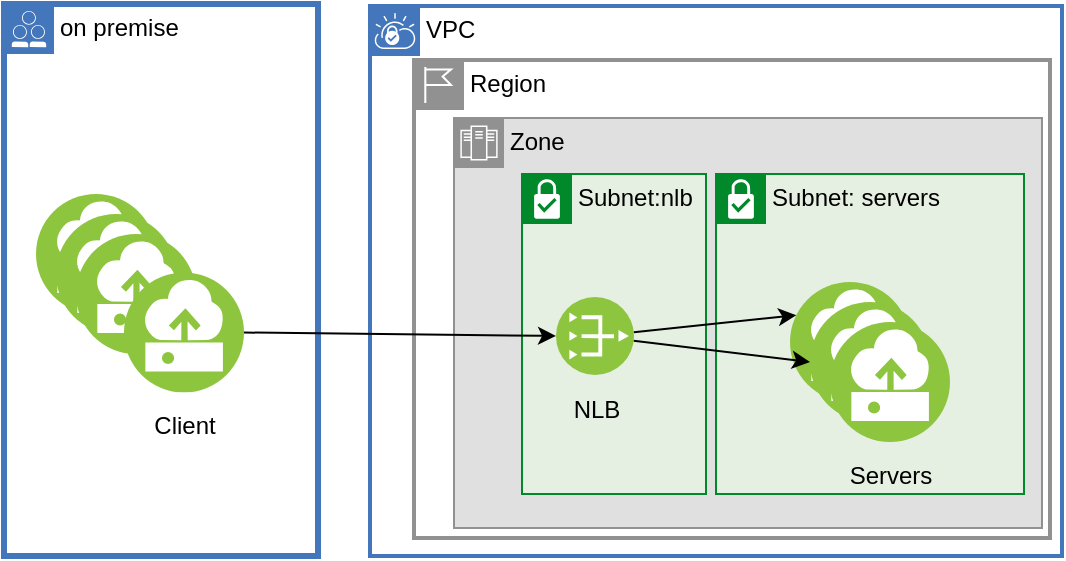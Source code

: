 <mxfile version="20.3.0" type="device" pages="4"><diagram name="nlb-zonal" id="DxAiujGEKC4pOvrlxDj8"><mxGraphModel dx="1273" dy="733" grid="0" gridSize="10" guides="1" tooltips="1" connect="1" arrows="1" fold="1" page="0" pageScale="1" pageWidth="1050" pageHeight="500" math="0" shadow="0"><root><mxCell id="ARuxM5pdWwCgMtM-ZB31-0"/><mxCell id="ARuxM5pdWwCgMtM-ZB31-1" parent="ARuxM5pdWwCgMtM-ZB31-0"/><mxCell id="-L26JLIC93SeQO8ehH1a-0" value="on premise" style="shape=mxgraph.ibm.box;prType=public;fontStyle=0;verticalAlign=top;align=left;spacingLeft=32;spacingTop=4;fillColor=none;rounded=0;whiteSpace=wrap;html=1;strokeColor=#4376BB;strokeWidth=3;dashed=0;container=0;spacing=-4;collapsible=0;expand=0;recursiveResize=0;" parent="ARuxM5pdWwCgMtM-ZB31-1" vertex="1"><mxGeometry x="-71" y="139" width="157" height="276" as="geometry"/></mxCell><mxCell id="ARuxM5pdWwCgMtM-ZB31-2" value="VPC&amp;nbsp;" style="shape=mxgraph.ibm.box;prType=vpc;fontStyle=0;verticalAlign=top;align=left;spacingLeft=32;spacingTop=4;fillColor=none;rounded=0;whiteSpace=wrap;html=1;strokeColor=#4376BB;strokeWidth=2;dashed=0;container=0;spacing=-4;collapsible=0;expand=0;recursiveResize=0;" parent="ARuxM5pdWwCgMtM-ZB31-1" vertex="1"><mxGeometry x="112" y="140" width="346" height="275" as="geometry"/></mxCell><mxCell id="-L26JLIC93SeQO8ehH1a-1" value="Region" style="shape=mxgraph.ibm.box;prType=region;fontStyle=0;verticalAlign=top;align=left;spacingLeft=32;spacingTop=4;fillColor=none;rounded=0;whiteSpace=wrap;html=1;strokeColor=#919191;strokeWidth=2;dashed=0;container=1;spacing=-4;collapsible=0;expand=0;recursiveResize=0;" parent="ARuxM5pdWwCgMtM-ZB31-1" vertex="1"><mxGeometry x="134" y="167" width="318" height="239" as="geometry"/></mxCell><mxCell id="ARuxM5pdWwCgMtM-ZB31-3" value="Zone" style="shape=mxgraph.ibm.box;prType=zone;fontStyle=0;verticalAlign=top;align=left;spacingLeft=32;spacingTop=4;fillColor=#E0E0E0;rounded=0;whiteSpace=wrap;html=1;strokeColor=#919191;strokeWidth=1;dashed=0;container=0;spacing=-4;collapsible=0;expand=0;recursiveResize=0;" parent="-L26JLIC93SeQO8ehH1a-1" vertex="1"><mxGeometry x="20" y="29" width="294" height="205" as="geometry"/></mxCell><mxCell id="ARuxM5pdWwCgMtM-ZB31-4" value="Subnet:nlb" style="shape=mxgraph.ibm.box;prType=subnet;fontStyle=0;verticalAlign=top;align=left;spacingLeft=32;spacingTop=4;fillColor=#E6F0E2;rounded=0;whiteSpace=wrap;html=1;strokeColor=#00882B;strokeWidth=1;dashed=0;container=0;spacing=-4;collapsible=0;expand=0;recursiveResize=0;" parent="-L26JLIC93SeQO8ehH1a-1" vertex="1"><mxGeometry x="54" y="57" width="92" height="160" as="geometry"/></mxCell><mxCell id="ARuxM5pdWwCgMtM-ZB31-7" value="Subnet: servers" style="shape=mxgraph.ibm.box;prType=subnet;fontStyle=0;verticalAlign=top;align=left;spacingLeft=32;spacingTop=4;fillColor=#E6F0E2;rounded=0;whiteSpace=wrap;html=1;strokeColor=#00882B;strokeWidth=1;dashed=0;container=0;spacing=-4;collapsible=0;expand=0;recursiveResize=0;" parent="-L26JLIC93SeQO8ehH1a-1" vertex="1"><mxGeometry x="151" y="57" width="154" height="160" as="geometry"/></mxCell><mxCell id="ARuxM5pdWwCgMtM-ZB31-10" value="NLB" style="aspect=fixed;perimeter=ellipsePerimeter;html=1;align=center;shadow=0;dashed=0;fontColor=#000000;fontSize=12;spacingTop=3;image;image=img/lib/ibm/vpc/PublicGateway.svg;labelBackgroundColor=none;" parent="-L26JLIC93SeQO8ehH1a-1" vertex="1"><mxGeometry x="71" y="118.5" width="39" height="39" as="geometry"/></mxCell><mxCell id="ARuxM5pdWwCgMtM-ZB31-11" value="" style="aspect=fixed;perimeter=ellipsePerimeter;html=1;align=center;shadow=0;dashed=0;fontColor=#4277BB;labelBackgroundColor=#ffffff;fontSize=12;spacingTop=3;image;image=img/lib/ibm/vpc/Instance.svg;" parent="-L26JLIC93SeQO8ehH1a-1" vertex="1"><mxGeometry x="188" y="111" width="60" height="60" as="geometry"/></mxCell><mxCell id="ARuxM5pdWwCgMtM-ZB31-8" style="edgeStyle=none;rounded=0;orthogonalLoop=1;jettySize=auto;html=1;entryX=0;entryY=0.25;entryDx=0;entryDy=0;" parent="-L26JLIC93SeQO8ehH1a-1" source="ARuxM5pdWwCgMtM-ZB31-10" target="ARuxM5pdWwCgMtM-ZB31-11" edge="1"><mxGeometry relative="1" as="geometry"/></mxCell><mxCell id="ARuxM5pdWwCgMtM-ZB31-12" value="" style="aspect=fixed;perimeter=ellipsePerimeter;html=1;align=center;shadow=0;dashed=0;fontColor=#4277BB;labelBackgroundColor=#ffffff;fontSize=12;spacingTop=3;image;image=img/lib/ibm/vpc/Instance.svg;" parent="-L26JLIC93SeQO8ehH1a-1" vertex="1"><mxGeometry x="198" y="121" width="60" height="60" as="geometry"/></mxCell><mxCell id="ARuxM5pdWwCgMtM-ZB31-9" style="edgeStyle=none;rounded=0;orthogonalLoop=1;jettySize=auto;html=1;entryX=0;entryY=0.5;entryDx=0;entryDy=0;" parent="-L26JLIC93SeQO8ehH1a-1" source="ARuxM5pdWwCgMtM-ZB31-10" target="ARuxM5pdWwCgMtM-ZB31-12" edge="1"><mxGeometry relative="1" as="geometry"/></mxCell><mxCell id="1wXFDfUH1R3APt_OQQ4f-0" value="Servers" style="aspect=fixed;perimeter=ellipsePerimeter;html=1;align=center;shadow=0;dashed=0;fontColor=#000000;fontSize=12;spacingTop=3;image;image=img/lib/ibm/vpc/Instance.svg;labelBackgroundColor=none;" parent="-L26JLIC93SeQO8ehH1a-1" vertex="1"><mxGeometry x="208" y="131" width="60" height="60" as="geometry"/></mxCell><mxCell id="MRTasgSkIHbXgQpbQOz_-0" value="&lt;span style=&quot;color: rgba(0, 0, 0, 0); font-family: monospace; font-size: 0px; text-align: start;&quot;&gt;%3CmxGraphModel%3E%3Croot%3E%3CmxCell%20id%3D%220%22%2F%3E%3CmxCell%20id%3D%221%22%20parent%3D%220%22%2F%3E%3CmxCell%20id%3D%222%22%20value%3D%22Client%22%20style%3D%22aspect%3Dfixed%3Bperimeter%3DellipsePerimeter%3Bhtml%3D1%3Balign%3Dcenter%3Bshadow%3D0%3Bdashed%3D0%3BfontColor%3D%234277BB%3BlabelBackgroundColor%3D%23ffffff%3BfontSize%3D12%3BspacingTop%3D3%3Bimage%3Bimage%3Dimg%2Flib%2Fibm%2Fvpc%2FInstance.svg%3B%22%20vertex%3D%221%22%20parent%3D%221%22%3E%3CmxGeometry%20x%3D%22-139%22%20y%3D%22510.25%22%20width%3D%2260%22%20height%3D%2260%22%20as%3D%22geometry%22%2F%3E%3C%2FmxCell%3E%3C%2Froot%3E%3C%2FmxGraphModel%3E&lt;/span&gt;" style="aspect=fixed;perimeter=ellipsePerimeter;html=1;align=center;shadow=0;dashed=0;fontColor=#000000;labelBackgroundColor=none;fontSize=12;spacingTop=3;image;image=img/lib/ibm/vpc/Instance.svg;" parent="ARuxM5pdWwCgMtM-ZB31-1" vertex="1"><mxGeometry x="-55" y="234" width="60" height="60" as="geometry"/></mxCell><mxCell id="MRTasgSkIHbXgQpbQOz_-1" value="&lt;span style=&quot;color: rgba(0, 0, 0, 0); font-family: monospace; font-size: 0px; text-align: start;&quot;&gt;%3CmxGraphModel%3E%3Croot%3E%3CmxCell%20id%3D%220%22%2F%3E%3CmxCell%20id%3D%221%22%20parent%3D%220%22%2F%3E%3CmxCell%20id%3D%222%22%20value%3D%22Client%22%20style%3D%22aspect%3Dfixed%3Bperimeter%3DellipsePerimeter%3Bhtml%3D1%3Balign%3Dcenter%3Bshadow%3D0%3Bdashed%3D0%3BfontColor%3D%234277BB%3BlabelBackgroundColor%3D%23ffffff%3BfontSize%3D12%3BspacingTop%3D3%3Bimage%3Bimage%3Dimg%2Flib%2Fibm%2Fvpc%2FInstance.svg%3B%22%20vertex%3D%221%22%20parent%3D%221%22%3E%3CmxGeometry%20x%3D%22-139%22%20y%3D%22510.25%22%20width%3D%2260%22%20height%3D%2260%22%20as%3D%22geometry%22%2F%3E%3C%2FmxCell%3E%3C%2Froot%3E%3C%2FmxGraphModel%3E&lt;/span&gt;" style="aspect=fixed;perimeter=ellipsePerimeter;html=1;align=center;shadow=0;dashed=0;fontColor=#000000;labelBackgroundColor=none;fontSize=12;spacingTop=3;image;image=img/lib/ibm/vpc/Instance.svg;" parent="ARuxM5pdWwCgMtM-ZB31-1" vertex="1"><mxGeometry x="-45" y="244" width="60" height="60" as="geometry"/></mxCell><mxCell id="MRTasgSkIHbXgQpbQOz_-2" value="&lt;span style=&quot;color: rgba(0, 0, 0, 0); font-family: monospace; font-size: 0px; text-align: start;&quot;&gt;%3CmxGraphModel%3E%3Croot%3E%3CmxCell%20id%3D%220%22%2F%3E%3CmxCell%20id%3D%221%22%20parent%3D%220%22%2F%3E%3CmxCell%20id%3D%222%22%20value%3D%22Client%22%20style%3D%22aspect%3Dfixed%3Bperimeter%3DellipsePerimeter%3Bhtml%3D1%3Balign%3Dcenter%3Bshadow%3D0%3Bdashed%3D0%3BfontColor%3D%234277BB%3BlabelBackgroundColor%3D%23ffffff%3BfontSize%3D12%3BspacingTop%3D3%3Bimage%3Bimage%3Dimg%2Flib%2Fibm%2Fvpc%2FInstance.svg%3B%22%20vertex%3D%221%22%20parent%3D%221%22%3E%3CmxGeometry%20x%3D%22-139%22%20y%3D%22510.25%22%20width%3D%2260%22%20height%3D%2260%22%20as%3D%22geometry%22%2F%3E%3C%2FmxCell%3E%3C%2Froot%3E%3C%2FmxGraphModel%3E&lt;/span&gt;" style="aspect=fixed;perimeter=ellipsePerimeter;html=1;align=center;shadow=0;dashed=0;fontColor=#000000;labelBackgroundColor=none;fontSize=12;spacingTop=3;image;image=img/lib/ibm/vpc/Instance.svg;" parent="ARuxM5pdWwCgMtM-ZB31-1" vertex="1"><mxGeometry x="-35" y="254" width="60" height="60" as="geometry"/></mxCell><mxCell id="ARuxM5pdWwCgMtM-ZB31-14" value="Client" style="aspect=fixed;perimeter=ellipsePerimeter;html=1;align=center;shadow=0;dashed=0;fontColor=#000000;labelBackgroundColor=none;fontSize=12;spacingTop=3;image;image=img/lib/ibm/vpc/Instance.svg;" parent="ARuxM5pdWwCgMtM-ZB31-1" vertex="1"><mxGeometry x="-11" y="273.25" width="60" height="60" as="geometry"/></mxCell><mxCell id="ARuxM5pdWwCgMtM-ZB31-15" style="edgeStyle=none;rounded=0;orthogonalLoop=1;jettySize=auto;html=1;entryX=0;entryY=0.5;entryDx=0;entryDy=0;exitX=1;exitY=0.5;exitDx=0;exitDy=0;" parent="ARuxM5pdWwCgMtM-ZB31-1" source="ARuxM5pdWwCgMtM-ZB31-14" target="ARuxM5pdWwCgMtM-ZB31-10" edge="1"><mxGeometry relative="1" as="geometry"><mxPoint x="-51" y="258" as="sourcePoint"/></mxGeometry></mxCell></root></mxGraphModel></diagram><diagram name="arch" id="GCmVsEfrSgA-Qy9nI8dK"><mxGraphModel dx="1273" dy="854" grid="0" gridSize="10" guides="1" tooltips="1" connect="1" arrows="1" fold="1" page="0" pageScale="1" pageWidth="1050" pageHeight="500" math="0" shadow="0"><root><mxCell id="FHzRRMiYSEAcI0D5ce5o-0"/><mxCell id="D60vkArnwjm2WgTWB_zC-0" value="background" parent="FHzRRMiYSEAcI0D5ce5o-0"/><mxCell id="FHzRRMiYSEAcI0D5ce5o-2" value="IBM Cloud" style="shape=mxgraph.ibm.box;prType=cloud;fontStyle=0;verticalAlign=top;align=left;spacingLeft=32;spacingTop=4;fillColor=none;rounded=0;whiteSpace=wrap;html=1;strokeColor=#4376BB;strokeWidth=3;dashed=0;container=0;spacing=-4;collapsible=0;expand=0;recursiveResize=0;" parent="D60vkArnwjm2WgTWB_zC-0" vertex="1"><mxGeometry x="-94" y="182" width="432" height="657" as="geometry"/></mxCell><mxCell id="9OEHxHUzIErh2TKjf8DR-1" value="" style="fontStyle=0;verticalAlign=top;align=center;spacingTop=-2;fillColor=none;rounded=0;whiteSpace=wrap;html=1;strokeColor=#919191;strokeWidth=2;dashed=1;container=1;collapsible=0;expand=0;recursiveResize=0;fontColor=#000000;" vertex="1" parent="D60vkArnwjm2WgTWB_zC-0"><mxGeometry x="-89" y="403" width="140" height="254" as="geometry"/></mxCell><mxCell id="6OBfE624L3ObC9EO1w-b-3" value="" style="aspect=fixed;perimeter=ellipsePerimeter;html=1;align=center;shadow=0;dashed=0;fontColor=#000000;labelBackgroundColor=#ffffff;fontSize=12;spacingTop=3;image;image=img/lib/ibm/vpc/InternetServices2.svg;" parent="9OEHxHUzIErh2TKjf8DR-1" vertex="1"><mxGeometry y="2" width="27" height="27" as="geometry"/></mxCell><mxCell id="90f1l0ep9Y5V98hCXUfM-0" value="Internet Services" style="text;html=1;align=center;verticalAlign=middle;resizable=0;points=[];autosize=1;strokeColor=none;fillColor=none;fontColor=#000000;" vertex="1" parent="9OEHxHUzIErh2TKjf8DR-1"><mxGeometry x="27" width="108" height="26" as="geometry"/></mxCell><mxCell id="MzEqj_GGakaSe3j025UU-0" value="Global&lt;br&gt;Load&lt;br&gt;Balancer&lt;br&gt;cogs.ibmom.com" style="aspect=fixed;perimeter=ellipsePerimeter;html=1;align=center;shadow=0;dashed=0;fontColor=#000000;labelBackgroundColor=#ffffff;fontSize=12;spacingTop=3;image;image=img/lib/ibm/vpc/LoadBalancer.svg;fontFamily=Helvetica;" parent="9OEHxHUzIErh2TKjf8DR-1" vertex="1"><mxGeometry x="30" y="113.25" width="60" height="60" as="geometry"/></mxCell><mxCell id="6OBfE624L3ObC9EO1w-b-2" value="Region" style="shape=mxgraph.ibm.box;prType=region;fontStyle=0;verticalAlign=top;align=left;spacingLeft=32;spacingTop=4;fillColor=none;rounded=0;whiteSpace=wrap;html=1;strokeColor=#919191;strokeWidth=2;dashed=0;container=1;spacing=-4;collapsible=0;expand=0;recursiveResize=0;" parent="D60vkArnwjm2WgTWB_zC-0" vertex="1"><mxGeometry x="54" y="195" width="281" height="640" as="geometry"/></mxCell><mxCell id="6OBfE624L3ObC9EO1w-b-1" value="" style="ellipse;shape=cloud;whiteSpace=wrap;html=1;" parent="D60vkArnwjm2WgTWB_zC-0" vertex="1"><mxGeometry x="-320" y="295" width="230" height="370" as="geometry"/></mxCell><mxCell id="FHzRRMiYSEAcI0D5ce5o-3" value="VPC&amp;nbsp;" style="shape=mxgraph.ibm.box;prType=vpc;fontStyle=0;verticalAlign=top;align=left;spacingLeft=32;spacingTop=4;fillColor=none;rounded=0;whiteSpace=wrap;html=1;strokeColor=#4376BB;strokeWidth=2;dashed=0;container=0;spacing=-4;collapsible=0;expand=0;recursiveResize=0;" parent="D60vkArnwjm2WgTWB_zC-0" vertex="1"><mxGeometry x="75" y="223" width="256" height="606" as="geometry"/></mxCell><mxCell id="FHzRRMiYSEAcI0D5ce5o-4" value="zone-1" style="shape=mxgraph.ibm.box;prType=zone;fontStyle=0;verticalAlign=top;align=left;spacingLeft=32;spacingTop=4;fillColor=#E0E0E0;rounded=0;whiteSpace=wrap;html=1;strokeColor=#919191;strokeWidth=1;dashed=0;container=0;spacing=-4;collapsible=0;expand=0;recursiveResize=0;" parent="D60vkArnwjm2WgTWB_zC-0" vertex="1"><mxGeometry x="85" y="252" width="239" height="177" as="geometry"/></mxCell><mxCell id="FHzRRMiYSEAcI0D5ce5o-6" value="Subnet" style="shape=mxgraph.ibm.box;prType=subnet;fontStyle=0;verticalAlign=top;align=left;spacingLeft=32;spacingTop=4;fillColor=#E6F0E2;rounded=0;whiteSpace=wrap;html=1;strokeColor=#00882B;strokeWidth=1;dashed=0;container=0;spacing=-4;collapsible=0;expand=0;recursiveResize=0;" parent="D60vkArnwjm2WgTWB_zC-0" vertex="1"><mxGeometry x="156" y="276" width="154" height="142.5" as="geometry"/></mxCell><mxCell id="FHzRRMiYSEAcI0D5ce5o-7" value="" style="aspect=fixed;perimeter=ellipsePerimeter;html=1;align=center;shadow=0;dashed=0;fontColor=#4277BB;labelBackgroundColor=#ffffff;fontSize=12;spacingTop=3;image;image=img/lib/ibm/vpc/Instance.svg;" parent="D60vkArnwjm2WgTWB_zC-0" vertex="1"><mxGeometry x="193" y="310.5" width="60" height="60" as="geometry"/></mxCell><mxCell id="FHzRRMiYSEAcI0D5ce5o-8" value="" style="aspect=fixed;perimeter=ellipsePerimeter;html=1;align=center;shadow=0;dashed=0;fontColor=#4277BB;labelBackgroundColor=#ffffff;fontSize=12;spacingTop=3;image;image=img/lib/ibm/vpc/Instance.svg;" parent="D60vkArnwjm2WgTWB_zC-0" vertex="1"><mxGeometry x="203" y="320.5" width="60" height="60" as="geometry"/></mxCell><mxCell id="FHzRRMiYSEAcI0D5ce5o-12" value="Clients" style="aspect=fixed;perimeter=ellipsePerimeter;html=1;align=center;shadow=0;dashed=0;fontColor=#000000;labelBackgroundColor=#ffffff;fontSize=12;spacingTop=3;image;image=img/lib/ibm/vpc/Instance.svg;" parent="D60vkArnwjm2WgTWB_zC-0" vertex="1"><mxGeometry x="-212" y="516.25" width="60" height="60" as="geometry"/></mxCell><mxCell id="FHzRRMiYSEAcI0D5ce5o-13" value="Servers" style="aspect=fixed;perimeter=ellipsePerimeter;html=1;align=center;shadow=0;dashed=0;fontColor=#000000;fontSize=12;spacingTop=3;image;image=img/lib/ibm/vpc/Instance.svg;labelBackgroundColor=none;" parent="D60vkArnwjm2WgTWB_zC-0" vertex="1"><mxGeometry x="213" y="330.5" width="60" height="60" as="geometry"/></mxCell><mxCell id="FHzRRMiYSEAcI0D5ce5o-26" style="edgeStyle=none;shape=connector;rounded=0;orthogonalLoop=1;jettySize=auto;html=1;labelBackgroundColor=default;fontFamily=Helvetica;fontSize=11;fontColor=default;startArrow=none;startFill=0;endArrow=classic;strokeColor=default;entryX=0;entryY=0.5;entryDx=0;entryDy=0;" parent="D60vkArnwjm2WgTWB_zC-0" source="FHzRRMiYSEAcI0D5ce5o-12" target="MzEqj_GGakaSe3j025UU-0" edge="1"><mxGeometry relative="1" as="geometry"><mxPoint x="-21" y="540" as="targetPoint"/></mxGeometry></mxCell><mxCell id="MzEqj_GGakaSe3j025UU-1" style="shape=connector;rounded=0;orthogonalLoop=1;jettySize=auto;html=1;labelBackgroundColor=default;fontFamily=Helvetica;fontSize=11;fontColor=default;startArrow=none;startFill=0;endArrow=classic;strokeColor=default;strokeWidth=1;" parent="D60vkArnwjm2WgTWB_zC-0" source="MzEqj_GGakaSe3j025UU-0" target="A_l-Zfik2eJTXG-ezbnl-0" edge="1"><mxGeometry relative="1" as="geometry"/></mxCell><mxCell id="A_l-Zfik2eJTXG-ezbnl-1" style="edgeStyle=none;shape=connector;rounded=0;orthogonalLoop=1;jettySize=auto;html=1;entryX=0;entryY=0;entryDx=0;entryDy=0;labelBackgroundColor=default;fontFamily=Helvetica;fontSize=11;fontColor=default;startArrow=none;startFill=0;endArrow=classic;strokeColor=default;strokeWidth=1;" parent="D60vkArnwjm2WgTWB_zC-0" source="A_l-Zfik2eJTXG-ezbnl-0" target="FHzRRMiYSEAcI0D5ce5o-7" edge="1"><mxGeometry relative="1" as="geometry"/></mxCell><mxCell id="A_l-Zfik2eJTXG-ezbnl-2" style="edgeStyle=none;shape=connector;rounded=0;orthogonalLoop=1;jettySize=auto;html=1;entryX=0;entryY=0.408;entryDx=0;entryDy=0;labelBackgroundColor=default;fontFamily=Helvetica;fontSize=11;fontColor=default;startArrow=none;startFill=0;endArrow=classic;strokeColor=default;strokeWidth=1;entryPerimeter=0;" parent="D60vkArnwjm2WgTWB_zC-0" source="A_l-Zfik2eJTXG-ezbnl-0" target="FHzRRMiYSEAcI0D5ce5o-8" edge="1"><mxGeometry relative="1" as="geometry"/></mxCell><mxCell id="A_l-Zfik2eJTXG-ezbnl-0" value="NLB" style="aspect=fixed;perimeter=ellipsePerimeter;html=1;align=center;shadow=0;dashed=0;fontColor=#000000;fontSize=12;spacingTop=3;image;image=img/lib/ibm/vpc/PublicGateway.svg;labelBackgroundColor=none;" parent="D60vkArnwjm2WgTWB_zC-0" vertex="1"><mxGeometry x="110" y="327.75" width="39" height="39" as="geometry"/></mxCell><mxCell id="A_l-Zfik2eJTXG-ezbnl-4" value="zone-2" style="shape=mxgraph.ibm.box;prType=zone;fontStyle=0;verticalAlign=top;align=left;spacingLeft=32;spacingTop=4;fillColor=#E0E0E0;rounded=0;whiteSpace=wrap;html=1;strokeColor=#919191;strokeWidth=1;dashed=0;container=0;spacing=-4;collapsible=0;expand=0;recursiveResize=0;" parent="D60vkArnwjm2WgTWB_zC-0" vertex="1"><mxGeometry x="85" y="451" width="239" height="177" as="geometry"/></mxCell><mxCell id="A_l-Zfik2eJTXG-ezbnl-5" value="Subnet" style="shape=mxgraph.ibm.box;prType=subnet;fontStyle=0;verticalAlign=top;align=left;spacingLeft=32;spacingTop=4;fillColor=#E6F0E2;rounded=0;whiteSpace=wrap;html=1;strokeColor=#00882B;strokeWidth=1;dashed=0;container=0;spacing=-4;collapsible=0;expand=0;recursiveResize=0;" parent="D60vkArnwjm2WgTWB_zC-0" vertex="1"><mxGeometry x="156" y="475" width="154" height="142.5" as="geometry"/></mxCell><mxCell id="A_l-Zfik2eJTXG-ezbnl-6" value="" style="aspect=fixed;perimeter=ellipsePerimeter;html=1;align=center;shadow=0;dashed=0;fontColor=#4277BB;labelBackgroundColor=#ffffff;fontSize=12;spacingTop=3;image;image=img/lib/ibm/vpc/Instance.svg;" parent="D60vkArnwjm2WgTWB_zC-0" vertex="1"><mxGeometry x="193" y="509.5" width="60" height="60" as="geometry"/></mxCell><mxCell id="A_l-Zfik2eJTXG-ezbnl-7" value="" style="aspect=fixed;perimeter=ellipsePerimeter;html=1;align=center;shadow=0;dashed=0;fontColor=#4277BB;labelBackgroundColor=#ffffff;fontSize=12;spacingTop=3;image;image=img/lib/ibm/vpc/Instance.svg;" parent="D60vkArnwjm2WgTWB_zC-0" vertex="1"><mxGeometry x="203" y="519.5" width="60" height="60" as="geometry"/></mxCell><mxCell id="A_l-Zfik2eJTXG-ezbnl-8" value="Servers" style="aspect=fixed;perimeter=ellipsePerimeter;html=1;align=center;shadow=0;dashed=0;fontColor=#000000;fontSize=12;spacingTop=3;image;image=img/lib/ibm/vpc/Instance.svg;labelBackgroundColor=none;" parent="D60vkArnwjm2WgTWB_zC-0" vertex="1"><mxGeometry x="213" y="529.5" width="60" height="60" as="geometry"/></mxCell><mxCell id="A_l-Zfik2eJTXG-ezbnl-9" style="edgeStyle=none;shape=connector;rounded=0;orthogonalLoop=1;jettySize=auto;html=1;entryX=0;entryY=0;entryDx=0;entryDy=0;labelBackgroundColor=default;fontFamily=Helvetica;fontSize=11;fontColor=default;startArrow=none;startFill=0;endArrow=classic;strokeColor=default;strokeWidth=1;" parent="D60vkArnwjm2WgTWB_zC-0" source="A_l-Zfik2eJTXG-ezbnl-12" target="A_l-Zfik2eJTXG-ezbnl-6" edge="1"><mxGeometry relative="1" as="geometry"/></mxCell><mxCell id="A_l-Zfik2eJTXG-ezbnl-10" style="edgeStyle=none;shape=connector;rounded=0;orthogonalLoop=1;jettySize=auto;html=1;entryX=0;entryY=0.408;entryDx=0;entryDy=0;labelBackgroundColor=default;fontFamily=Helvetica;fontSize=11;fontColor=default;startArrow=none;startFill=0;endArrow=classic;strokeColor=default;strokeWidth=1;entryPerimeter=0;" parent="D60vkArnwjm2WgTWB_zC-0" source="A_l-Zfik2eJTXG-ezbnl-12" target="A_l-Zfik2eJTXG-ezbnl-7" edge="1"><mxGeometry relative="1" as="geometry"/></mxCell><mxCell id="A_l-Zfik2eJTXG-ezbnl-11" style="edgeStyle=none;shape=connector;rounded=0;orthogonalLoop=1;jettySize=auto;html=1;entryX=0;entryY=0.75;entryDx=0;entryDy=0;labelBackgroundColor=default;fontFamily=Helvetica;fontSize=11;fontColor=default;startArrow=none;startFill=0;endArrow=classic;strokeColor=default;strokeWidth=1;" parent="D60vkArnwjm2WgTWB_zC-0" source="A_l-Zfik2eJTXG-ezbnl-12" target="A_l-Zfik2eJTXG-ezbnl-8" edge="1"><mxGeometry relative="1" as="geometry"/></mxCell><mxCell id="A_l-Zfik2eJTXG-ezbnl-12" value="NLB" style="aspect=fixed;perimeter=ellipsePerimeter;html=1;align=center;shadow=0;dashed=0;fontColor=#000000;fontSize=12;spacingTop=3;image;image=img/lib/ibm/vpc/PublicGateway.svg;labelBackgroundColor=none;" parent="D60vkArnwjm2WgTWB_zC-0" vertex="1"><mxGeometry x="110" y="526.75" width="39" height="39" as="geometry"/></mxCell><mxCell id="A_l-Zfik2eJTXG-ezbnl-13" value="zone-3" style="shape=mxgraph.ibm.box;prType=zone;fontStyle=0;verticalAlign=top;align=left;spacingLeft=32;spacingTop=4;fillColor=#E0E0E0;rounded=0;whiteSpace=wrap;html=1;strokeColor=#919191;strokeWidth=1;dashed=0;container=0;spacing=-4;collapsible=0;expand=0;recursiveResize=0;" parent="D60vkArnwjm2WgTWB_zC-0" vertex="1"><mxGeometry x="85" y="643" width="239" height="177" as="geometry"/></mxCell><mxCell id="A_l-Zfik2eJTXG-ezbnl-14" value="Subnet" style="shape=mxgraph.ibm.box;prType=subnet;fontStyle=0;verticalAlign=top;align=left;spacingLeft=32;spacingTop=4;fillColor=#E6F0E2;rounded=0;whiteSpace=wrap;html=1;strokeColor=#00882B;strokeWidth=1;dashed=0;container=0;spacing=-4;collapsible=0;expand=0;recursiveResize=0;" parent="D60vkArnwjm2WgTWB_zC-0" vertex="1"><mxGeometry x="156" y="667" width="154" height="142.5" as="geometry"/></mxCell><mxCell id="A_l-Zfik2eJTXG-ezbnl-15" value="" style="aspect=fixed;perimeter=ellipsePerimeter;html=1;align=center;shadow=0;dashed=0;fontColor=#4277BB;labelBackgroundColor=#ffffff;fontSize=12;spacingTop=3;image;image=img/lib/ibm/vpc/Instance.svg;" parent="D60vkArnwjm2WgTWB_zC-0" vertex="1"><mxGeometry x="193" y="701.5" width="60" height="60" as="geometry"/></mxCell><mxCell id="A_l-Zfik2eJTXG-ezbnl-16" value="" style="aspect=fixed;perimeter=ellipsePerimeter;html=1;align=center;shadow=0;dashed=0;fontColor=#4277BB;labelBackgroundColor=#ffffff;fontSize=12;spacingTop=3;image;image=img/lib/ibm/vpc/Instance.svg;" parent="D60vkArnwjm2WgTWB_zC-0" vertex="1"><mxGeometry x="203" y="711.5" width="60" height="60" as="geometry"/></mxCell><mxCell id="A_l-Zfik2eJTXG-ezbnl-17" value="Servers" style="aspect=fixed;perimeter=ellipsePerimeter;html=1;align=center;shadow=0;dashed=0;fontColor=#000000;fontSize=12;spacingTop=3;image;image=img/lib/ibm/vpc/Instance.svg;labelBackgroundColor=none;" parent="D60vkArnwjm2WgTWB_zC-0" vertex="1"><mxGeometry x="213" y="721.5" width="60" height="60" as="geometry"/></mxCell><mxCell id="A_l-Zfik2eJTXG-ezbnl-18" style="edgeStyle=none;shape=connector;rounded=0;orthogonalLoop=1;jettySize=auto;html=1;entryX=0;entryY=0;entryDx=0;entryDy=0;labelBackgroundColor=default;fontFamily=Helvetica;fontSize=11;fontColor=default;startArrow=none;startFill=0;endArrow=classic;strokeColor=default;strokeWidth=1;" parent="D60vkArnwjm2WgTWB_zC-0" source="A_l-Zfik2eJTXG-ezbnl-21" target="A_l-Zfik2eJTXG-ezbnl-15" edge="1"><mxGeometry relative="1" as="geometry"/></mxCell><mxCell id="A_l-Zfik2eJTXG-ezbnl-19" style="edgeStyle=none;shape=connector;rounded=0;orthogonalLoop=1;jettySize=auto;html=1;entryX=0;entryY=0.408;entryDx=0;entryDy=0;labelBackgroundColor=default;fontFamily=Helvetica;fontSize=11;fontColor=default;startArrow=none;startFill=0;endArrow=classic;strokeColor=default;strokeWidth=1;entryPerimeter=0;" parent="D60vkArnwjm2WgTWB_zC-0" source="A_l-Zfik2eJTXG-ezbnl-21" target="A_l-Zfik2eJTXG-ezbnl-16" edge="1"><mxGeometry relative="1" as="geometry"/></mxCell><mxCell id="A_l-Zfik2eJTXG-ezbnl-20" style="edgeStyle=none;shape=connector;rounded=0;orthogonalLoop=1;jettySize=auto;html=1;entryX=0;entryY=0.75;entryDx=0;entryDy=0;labelBackgroundColor=default;fontFamily=Helvetica;fontSize=11;fontColor=default;startArrow=none;startFill=0;endArrow=classic;strokeColor=default;strokeWidth=1;" parent="D60vkArnwjm2WgTWB_zC-0" source="A_l-Zfik2eJTXG-ezbnl-21" target="A_l-Zfik2eJTXG-ezbnl-17" edge="1"><mxGeometry relative="1" as="geometry"/></mxCell><mxCell id="A_l-Zfik2eJTXG-ezbnl-21" value="NLB" style="aspect=fixed;perimeter=ellipsePerimeter;html=1;align=center;shadow=0;dashed=0;fontColor=#000000;fontSize=12;spacingTop=3;image;image=img/lib/ibm/vpc/PublicGateway.svg;labelBackgroundColor=none;" parent="D60vkArnwjm2WgTWB_zC-0" vertex="1"><mxGeometry x="110" y="718.75" width="39" height="39" as="geometry"/></mxCell><mxCell id="A_l-Zfik2eJTXG-ezbnl-22" style="edgeStyle=none;shape=connector;rounded=0;orthogonalLoop=1;jettySize=auto;html=1;entryX=0;entryY=0.5;entryDx=0;entryDy=0;labelBackgroundColor=default;fontFamily=Helvetica;fontSize=11;fontColor=default;startArrow=none;startFill=0;endArrow=classic;strokeColor=default;strokeWidth=1;" parent="D60vkArnwjm2WgTWB_zC-0" source="MzEqj_GGakaSe3j025UU-0" target="A_l-Zfik2eJTXG-ezbnl-21" edge="1"><mxGeometry relative="1" as="geometry"/></mxCell><mxCell id="vVx9osw9bqFLXlc83XiB-0" value="&lt;span style=&quot;color: rgba(0, 0, 0, 0); font-family: monospace; font-size: 0px; text-align: start;&quot;&gt;%3CmxGraphModel%3E%3Croot%3E%3CmxCell%20id%3D%220%22%2F%3E%3CmxCell%20id%3D%221%22%20parent%3D%220%22%2F%3E%3CmxCell%20id%3D%222%22%20value%3D%22Client%22%20style%3D%22aspect%3Dfixed%3Bperimeter%3DellipsePerimeter%3Bhtml%3D1%3Balign%3Dcenter%3Bshadow%3D0%3Bdashed%3D0%3BfontColor%3D%234277BB%3BlabelBackgroundColor%3D%23ffffff%3BfontSize%3D12%3BspacingTop%3D3%3Bimage%3Bimage%3Dimg%2Flib%2Fibm%2Fvpc%2FInstance.svg%3B%22%20vertex%3D%221%22%20parent%3D%221%22%3E%3CmxGeometry%20x%3D%22-139%22%20y%3D%22510.25%22%20width%3D%2260%22%20height%3D%2260%22%20as%3D%22geometry%22%2F%3E%3C%2FmxCell%3E%3C%2Froot%3E%3C%2FmxGraphModel%3E&lt;/span&gt;" style="aspect=fixed;perimeter=ellipsePerimeter;html=1;align=center;shadow=0;dashed=0;fontColor=#4277BB;labelBackgroundColor=#ffffff;fontSize=12;spacingTop=3;image;image=img/lib/ibm/vpc/Instance.svg;" parent="D60vkArnwjm2WgTWB_zC-0" vertex="1"><mxGeometry x="-276" y="459" width="60" height="60" as="geometry"/></mxCell><mxCell id="vVx9osw9bqFLXlc83XiB-1" value="&lt;span style=&quot;color: rgba(0, 0, 0, 0); font-family: monospace; font-size: 0px; text-align: start;&quot;&gt;%3CmxGraphModel%3E%3Croot%3E%3CmxCell%20id%3D%220%22%2F%3E%3CmxCell%20id%3D%221%22%20parent%3D%220%22%2F%3E%3CmxCell%20id%3D%222%22%20value%3D%22Client%22%20style%3D%22aspect%3Dfixed%3Bperimeter%3DellipsePerimeter%3Bhtml%3D1%3Balign%3Dcenter%3Bshadow%3D0%3Bdashed%3D0%3BfontColor%3D%234277BB%3BlabelBackgroundColor%3D%23ffffff%3BfontSize%3D12%3BspacingTop%3D3%3Bimage%3Bimage%3Dimg%2Flib%2Fibm%2Fvpc%2FInstance.svg%3B%22%20vertex%3D%221%22%20parent%3D%221%22%3E%3CmxGeometry%20x%3D%22-139%22%20y%3D%22510.25%22%20width%3D%2260%22%20height%3D%2260%22%20as%3D%22geometry%22%2F%3E%3C%2FmxCell%3E%3C%2Froot%3E%3C%2FmxGraphModel%3E&lt;/span&gt;" style="aspect=fixed;perimeter=ellipsePerimeter;html=1;align=center;shadow=0;dashed=0;fontColor=#4277BB;labelBackgroundColor=#ffffff;fontSize=12;spacingTop=3;image;image=img/lib/ibm/vpc/Instance.svg;" parent="D60vkArnwjm2WgTWB_zC-0" vertex="1"><mxGeometry x="-266" y="469" width="60" height="60" as="geometry"/></mxCell><mxCell id="vVx9osw9bqFLXlc83XiB-2" value="&lt;span style=&quot;color: rgba(0, 0, 0, 0); font-family: monospace; font-size: 0px; text-align: start;&quot;&gt;%3CmxGraphModel%3E%3Croot%3E%3CmxCell%20id%3D%220%22%2F%3E%3CmxCell%20id%3D%221%22%20parent%3D%220%22%2F%3E%3CmxCell%20id%3D%222%22%20value%3D%22Client%22%20style%3D%22aspect%3Dfixed%3Bperimeter%3DellipsePerimeter%3Bhtml%3D1%3Balign%3Dcenter%3Bshadow%3D0%3Bdashed%3D0%3BfontColor%3D%234277BB%3BlabelBackgroundColor%3D%23ffffff%3BfontSize%3D12%3BspacingTop%3D3%3Bimage%3Bimage%3Dimg%2Flib%2Fibm%2Fvpc%2FInstance.svg%3B%22%20vertex%3D%221%22%20parent%3D%221%22%3E%3CmxGeometry%20x%3D%22-139%22%20y%3D%22510.25%22%20width%3D%2260%22%20height%3D%2260%22%20as%3D%22geometry%22%2F%3E%3C%2FmxCell%3E%3C%2Froot%3E%3C%2FmxGraphModel%3E&lt;/span&gt;" style="aspect=fixed;perimeter=ellipsePerimeter;html=1;align=center;shadow=0;dashed=0;fontColor=#4277BB;labelBackgroundColor=#ffffff;fontSize=12;spacingTop=3;image;image=img/lib/ibm/vpc/Instance.svg;" parent="D60vkArnwjm2WgTWB_zC-0" vertex="1"><mxGeometry x="-256" y="479" width="60" height="60" as="geometry"/></mxCell><mxCell id="cbJg7nsuZDchdo4qTv9H-0" value="Internet" style="text;html=1;align=center;verticalAlign=middle;resizable=0;points=[];autosize=1;strokeColor=none;fillColor=none;fontSize=11;fontFamily=Helvetica;fontColor=default;" parent="D60vkArnwjm2WgTWB_zC-0" vertex="1"><mxGeometry x="-228" y="380.5" width="55" height="25" as="geometry"/></mxCell><mxCell id="tiIxcicHfnTY_EMptGRN-0" value="black lines" parent="FHzRRMiYSEAcI0D5ce5o-0"/><mxCell id="tiIxcicHfnTY_EMptGRN-2" style="edgeStyle=none;shape=connector;rounded=0;orthogonalLoop=1;jettySize=auto;html=1;entryX=0;entryY=0.75;entryDx=0;entryDy=0;labelBackgroundColor=default;strokeColor=default;strokeWidth=1;fontFamily=Helvetica;fontSize=11;fontColor=default;startArrow=none;startFill=0;endArrow=classic;" parent="tiIxcicHfnTY_EMptGRN-0" source="A_l-Zfik2eJTXG-ezbnl-0" target="FHzRRMiYSEAcI0D5ce5o-13" edge="1"><mxGeometry relative="1" as="geometry"/></mxCell><mxCell id="tiIxcicHfnTY_EMptGRN-1" style="edgeStyle=none;shape=connector;rounded=0;orthogonalLoop=1;jettySize=auto;html=1;entryX=0;entryY=0.5;entryDx=0;entryDy=0;labelBackgroundColor=default;strokeColor=default;strokeWidth=1;fontFamily=Helvetica;fontSize=11;fontColor=default;startArrow=none;startFill=0;endArrow=classic;" parent="tiIxcicHfnTY_EMptGRN-0" source="MzEqj_GGakaSe3j025UU-0" target="A_l-Zfik2eJTXG-ezbnl-12" edge="1"><mxGeometry relative="1" as="geometry"/></mxCell><mxCell id="FHzRRMiYSEAcI0D5ce5o-1" value="failures" parent="FHzRRMiYSEAcI0D5ce5o-0" visible="0"/><mxCell id="D60vkArnwjm2WgTWB_zC-2" value="" style="verticalLabelPosition=bottom;verticalAlign=top;html=1;shape=mxgraph.basic.x;fillColor=#f8cecc;strokeColor=#b85450;" parent="FHzRRMiYSEAcI0D5ce5o-1" vertex="1"><mxGeometry x="72" y="446" width="259" height="180" as="geometry"/></mxCell><mxCell id="D60vkArnwjm2WgTWB_zC-1" value="" style="verticalLabelPosition=bottom;verticalAlign=top;html=1;shape=mxgraph.basic.x;fillColor=#f8cecc;strokeColor=#b85450;" parent="FHzRRMiYSEAcI0D5ce5o-1" vertex="1"><mxGeometry x="223" y="342" width="40" height="43" as="geometry"/></mxCell><mxCell id="A_l-Zfik2eJTXG-ezbnl-23" style="edgeStyle=none;shape=connector;rounded=0;orthogonalLoop=1;jettySize=auto;html=1;labelBackgroundColor=default;fontFamily=Helvetica;fontSize=11;fontColor=default;startArrow=none;startFill=0;endArrow=classic;strokeColor=#b85450;strokeWidth=1;fillColor=#f8cecc;dashed=1;" parent="FHzRRMiYSEAcI0D5ce5o-1" source="MzEqj_GGakaSe3j025UU-0" target="A_l-Zfik2eJTXG-ezbnl-12" edge="1"><mxGeometry relative="1" as="geometry"/></mxCell><mxCell id="A_l-Zfik2eJTXG-ezbnl-3" style="edgeStyle=none;shape=connector;rounded=0;orthogonalLoop=1;jettySize=auto;html=1;entryX=0;entryY=0.75;entryDx=0;entryDy=0;labelBackgroundColor=default;fontFamily=Helvetica;fontSize=11;fontColor=default;startArrow=none;startFill=0;endArrow=classic;strokeColor=#b85450;strokeWidth=1;fillColor=#f8cecc;dashed=1;" parent="FHzRRMiYSEAcI0D5ce5o-1" source="A_l-Zfik2eJTXG-ezbnl-0" target="FHzRRMiYSEAcI0D5ce5o-13" edge="1"><mxGeometry relative="1" as="geometry"/></mxCell></root></mxGraphModel></diagram><diagram name="dns" id="HR2aGOxkJArgb5vYV2ar"><mxGraphModel dx="1673" dy="854" grid="0" gridSize="10" guides="1" tooltips="1" connect="1" arrows="1" fold="1" page="0" pageScale="1" pageWidth="1050" pageHeight="500" math="0" shadow="0"><root><mxCell id="YgfnjAiedwE1V9ZmuFdT-0"/><mxCell id="YgfnjAiedwE1V9ZmuFdT-46" value="background" parent="YgfnjAiedwE1V9ZmuFdT-0"/><mxCell id="5onarKJikrzMrXMHLLjl-0" value="" style="fontStyle=0;verticalAlign=top;align=center;spacingTop=-2;fillColor=none;rounded=0;whiteSpace=wrap;html=1;strokeColor=#919191;strokeWidth=2;dashed=1;container=1;collapsible=0;expand=0;recursiveResize=0;fontColor=#000000;" vertex="1" parent="YgfnjAiedwE1V9ZmuFdT-46"><mxGeometry x="-89" y="403" width="140" height="254" as="geometry"/></mxCell><mxCell id="5onarKJikrzMrXMHLLjl-1" value="" style="aspect=fixed;perimeter=ellipsePerimeter;html=1;align=center;shadow=0;dashed=0;fontColor=#000000;labelBackgroundColor=#ffffff;fontSize=12;spacingTop=3;image;image=img/lib/ibm/vpc/InternetServices2.svg;" vertex="1" parent="5onarKJikrzMrXMHLLjl-0"><mxGeometry y="2" width="27" height="27" as="geometry"/></mxCell><mxCell id="5onarKJikrzMrXMHLLjl-2" value="Internet Services" style="text;html=1;align=center;verticalAlign=middle;resizable=0;points=[];autosize=1;strokeColor=none;fillColor=none;fontColor=#000000;" vertex="1" parent="5onarKJikrzMrXMHLLjl-0"><mxGeometry x="27" width="108" height="26" as="geometry"/></mxCell><mxCell id="YgfnjAiedwE1V9ZmuFdT-4" value="IBM Cloud" style="shape=mxgraph.ibm.box;prType=cloud;fontStyle=0;verticalAlign=top;align=left;spacingLeft=32;spacingTop=4;fillColor=none;rounded=0;whiteSpace=wrap;html=1;strokeColor=#4376BB;strokeWidth=3;dashed=0;container=0;spacing=-4;collapsible=0;expand=0;recursiveResize=0;fontColor=#000000;" parent="YgfnjAiedwE1V9ZmuFdT-46" vertex="1"><mxGeometry x="-99" y="182" width="437" height="657" as="geometry"/></mxCell><mxCell id="5onarKJikrzMrXMHLLjl-4" style="edgeStyle=none;shape=connector;rounded=0;orthogonalLoop=1;jettySize=auto;html=1;entryX=0.86;entryY=0.512;entryDx=0;entryDy=0;entryPerimeter=0;dashed=1;labelBackgroundColor=default;strokeColor=default;fontFamily=Helvetica;fontSize=11;fontColor=#000000;endArrow=classic;" edge="1" parent="YgfnjAiedwE1V9ZmuFdT-46" source="YgfnjAiedwE1V9ZmuFdT-42" target="U0wZaTDtiQuS06-NOsIl-19"><mxGeometry relative="1" as="geometry"/></mxCell><mxCell id="YgfnjAiedwE1V9ZmuFdT-42" value="Global&lt;br&gt;Load&lt;br&gt;Balancer&lt;br&gt;cogs.ibmom.com" style="aspect=fixed;perimeter=ellipsePerimeter;html=1;align=center;shadow=0;dashed=0;fontColor=#000000;labelBackgroundColor=#ffffff;fontSize=12;spacingTop=3;image;image=img/lib/ibm/vpc/LoadBalancer.svg;fontFamily=Helvetica;" parent="YgfnjAiedwE1V9ZmuFdT-46" vertex="1"><mxGeometry x="-44" y="463.5" width="60" height="60" as="geometry"/></mxCell><mxCell id="YgfnjAiedwE1V9ZmuFdT-2" value="Region" style="shape=mxgraph.ibm.box;prType=region;fontStyle=0;verticalAlign=top;align=left;spacingLeft=32;spacingTop=4;fillColor=none;rounded=0;whiteSpace=wrap;html=1;strokeColor=#919191;strokeWidth=2;dashed=0;container=1;spacing=-4;collapsible=0;expand=0;recursiveResize=0;fontColor=#000000;" parent="YgfnjAiedwE1V9ZmuFdT-46" vertex="1"><mxGeometry x="54" y="195" width="281" height="640" as="geometry"/></mxCell><mxCell id="YgfnjAiedwE1V9ZmuFdT-5" value="VPC&amp;nbsp;" style="shape=mxgraph.ibm.box;prType=vpc;fontStyle=0;verticalAlign=top;align=left;spacingLeft=32;spacingTop=4;fillColor=none;rounded=0;whiteSpace=wrap;html=1;strokeColor=#4376BB;strokeWidth=2;dashed=0;container=0;spacing=-4;collapsible=0;expand=0;recursiveResize=0;fontColor=#000000;" parent="YgfnjAiedwE1V9ZmuFdT-46" vertex="1"><mxGeometry x="75" y="223" width="256" height="606" as="geometry"/></mxCell><mxCell id="YgfnjAiedwE1V9ZmuFdT-6" value="zone-1" style="shape=mxgraph.ibm.box;prType=zone;fontStyle=0;verticalAlign=top;align=left;spacingLeft=32;spacingTop=4;fillColor=#E0E0E0;rounded=0;whiteSpace=wrap;html=1;strokeColor=#919191;strokeWidth=1;dashed=0;container=0;spacing=-4;collapsible=0;expand=0;recursiveResize=0;fontColor=#000000;" parent="YgfnjAiedwE1V9ZmuFdT-46" vertex="1"><mxGeometry x="85" y="252" width="239" height="177" as="geometry"/></mxCell><mxCell id="YgfnjAiedwE1V9ZmuFdT-7" value="Subnet" style="shape=mxgraph.ibm.box;prType=subnet;fontStyle=0;verticalAlign=top;align=left;spacingLeft=32;spacingTop=4;fillColor=#E6F0E2;rounded=0;whiteSpace=wrap;html=1;strokeColor=#00882B;strokeWidth=1;dashed=0;container=0;spacing=-4;collapsible=0;expand=0;recursiveResize=0;fontColor=#000000;" parent="YgfnjAiedwE1V9ZmuFdT-46" vertex="1"><mxGeometry x="185" y="276" width="125" height="140" as="geometry"/></mxCell><mxCell id="YgfnjAiedwE1V9ZmuFdT-8" value="" style="aspect=fixed;perimeter=ellipsePerimeter;html=1;align=center;shadow=0;dashed=0;fontColor=#000000;labelBackgroundColor=#ffffff;fontSize=12;spacingTop=3;image;image=img/lib/ibm/vpc/Instance.svg;" parent="YgfnjAiedwE1V9ZmuFdT-46" vertex="1"><mxGeometry x="193" y="310.5" width="60" height="60" as="geometry"/></mxCell><mxCell id="YgfnjAiedwE1V9ZmuFdT-9" value="" style="aspect=fixed;perimeter=ellipsePerimeter;html=1;align=center;shadow=0;dashed=0;fontColor=#000000;labelBackgroundColor=#ffffff;fontSize=12;spacingTop=3;image;image=img/lib/ibm/vpc/Instance.svg;" parent="YgfnjAiedwE1V9ZmuFdT-46" vertex="1"><mxGeometry x="203" y="320.5" width="60" height="60" as="geometry"/></mxCell><mxCell id="YgfnjAiedwE1V9ZmuFdT-11" value="Servers" style="aspect=fixed;perimeter=ellipsePerimeter;html=1;align=center;shadow=0;dashed=0;fontColor=#000000;fontSize=12;spacingTop=3;image;image=img/lib/ibm/vpc/Instance.svg;labelBackgroundColor=none;" parent="YgfnjAiedwE1V9ZmuFdT-46" vertex="1"><mxGeometry x="213" y="330.5" width="60" height="60" as="geometry"/></mxCell><mxCell id="YgfnjAiedwE1V9ZmuFdT-14" style="edgeStyle=none;shape=connector;rounded=0;orthogonalLoop=1;jettySize=auto;html=1;entryX=0;entryY=0;entryDx=0;entryDy=0;labelBackgroundColor=default;fontFamily=Helvetica;fontSize=11;fontColor=#000000;startArrow=none;startFill=0;endArrow=classic;strokeColor=default;strokeWidth=1;" parent="YgfnjAiedwE1V9ZmuFdT-46" source="YgfnjAiedwE1V9ZmuFdT-17" target="YgfnjAiedwE1V9ZmuFdT-8" edge="1"><mxGeometry relative="1" as="geometry"/></mxCell><mxCell id="YgfnjAiedwE1V9ZmuFdT-15" style="edgeStyle=none;shape=connector;rounded=0;orthogonalLoop=1;jettySize=auto;html=1;entryX=0;entryY=0.408;entryDx=0;entryDy=0;labelBackgroundColor=default;fontFamily=Helvetica;fontSize=11;fontColor=#000000;startArrow=none;startFill=0;endArrow=classic;strokeColor=default;strokeWidth=1;entryPerimeter=0;" parent="YgfnjAiedwE1V9ZmuFdT-46" source="YgfnjAiedwE1V9ZmuFdT-17" target="YgfnjAiedwE1V9ZmuFdT-9" edge="1"><mxGeometry relative="1" as="geometry"/></mxCell><mxCell id="YgfnjAiedwE1V9ZmuFdT-16" style="edgeStyle=none;shape=connector;rounded=0;orthogonalLoop=1;jettySize=auto;html=1;entryX=0;entryY=0.75;entryDx=0;entryDy=0;labelBackgroundColor=default;fontFamily=Helvetica;fontSize=11;fontColor=#000000;startArrow=none;startFill=0;endArrow=classic;strokeColor=#000000;strokeWidth=1;fillColor=#f8cecc;" parent="YgfnjAiedwE1V9ZmuFdT-46" source="YgfnjAiedwE1V9ZmuFdT-17" target="YgfnjAiedwE1V9ZmuFdT-11" edge="1"><mxGeometry relative="1" as="geometry"/></mxCell><mxCell id="YgfnjAiedwE1V9ZmuFdT-18" value="zone-1" style="shape=mxgraph.ibm.box;prType=zone;fontStyle=0;verticalAlign=top;align=left;spacingLeft=32;spacingTop=4;fillColor=#E0E0E0;rounded=0;whiteSpace=wrap;html=1;strokeColor=#919191;strokeWidth=1;dashed=0;container=0;spacing=-4;collapsible=0;expand=0;recursiveResize=0;fontColor=#000000;" parent="YgfnjAiedwE1V9ZmuFdT-46" vertex="1"><mxGeometry x="85" y="451" width="239" height="177" as="geometry"/></mxCell><mxCell id="YgfnjAiedwE1V9ZmuFdT-19" value="Subnet" style="shape=mxgraph.ibm.box;prType=subnet;fontStyle=0;verticalAlign=top;align=left;spacingLeft=32;spacingTop=4;fillColor=#E6F0E2;rounded=0;whiteSpace=wrap;html=1;strokeColor=#00882B;strokeWidth=1;dashed=0;container=0;spacing=-4;collapsible=0;expand=0;recursiveResize=0;fontColor=#000000;" parent="YgfnjAiedwE1V9ZmuFdT-46" vertex="1"><mxGeometry x="180" y="475" width="125" height="140" as="geometry"/></mxCell><mxCell id="YgfnjAiedwE1V9ZmuFdT-20" value="" style="aspect=fixed;perimeter=ellipsePerimeter;html=1;align=center;shadow=0;dashed=0;fontColor=#000000;labelBackgroundColor=#ffffff;fontSize=12;spacingTop=3;image;image=img/lib/ibm/vpc/Instance.svg;direction=south;" parent="YgfnjAiedwE1V9ZmuFdT-46" vertex="1"><mxGeometry x="193" y="509.5" width="60" height="60" as="geometry"/></mxCell><mxCell id="YgfnjAiedwE1V9ZmuFdT-21" value="" style="aspect=fixed;perimeter=ellipsePerimeter;html=1;align=center;shadow=0;dashed=0;fontColor=#000000;labelBackgroundColor=#ffffff;fontSize=12;spacingTop=3;image;image=img/lib/ibm/vpc/Instance.svg;" parent="YgfnjAiedwE1V9ZmuFdT-46" vertex="1"><mxGeometry x="203" y="519.5" width="60" height="60" as="geometry"/></mxCell><mxCell id="YgfnjAiedwE1V9ZmuFdT-22" value="Servers" style="aspect=fixed;perimeter=ellipsePerimeter;html=1;align=center;shadow=0;dashed=0;fontColor=#000000;fontSize=12;spacingTop=3;image;image=img/lib/ibm/vpc/Instance.svg;labelBackgroundColor=none;" parent="YgfnjAiedwE1V9ZmuFdT-46" vertex="1"><mxGeometry x="213" y="529.5" width="60" height="60" as="geometry"/></mxCell><mxCell id="YgfnjAiedwE1V9ZmuFdT-23" style="edgeStyle=none;shape=connector;rounded=0;orthogonalLoop=1;jettySize=auto;html=1;labelBackgroundColor=default;fontFamily=Helvetica;fontSize=11;fontColor=#000000;startArrow=none;startFill=0;endArrow=classic;strokeColor=default;strokeWidth=1;" parent="YgfnjAiedwE1V9ZmuFdT-46" source="YgfnjAiedwE1V9ZmuFdT-26" edge="1"><mxGeometry relative="1" as="geometry"><mxPoint x="204" y="519" as="targetPoint"/></mxGeometry></mxCell><mxCell id="YgfnjAiedwE1V9ZmuFdT-24" style="edgeStyle=none;shape=connector;rounded=0;orthogonalLoop=1;jettySize=auto;html=1;entryX=0;entryY=0.408;entryDx=0;entryDy=0;labelBackgroundColor=default;fontFamily=Helvetica;fontSize=11;fontColor=#000000;startArrow=none;startFill=0;endArrow=classic;strokeColor=default;strokeWidth=1;entryPerimeter=0;" parent="YgfnjAiedwE1V9ZmuFdT-46" source="YgfnjAiedwE1V9ZmuFdT-26" target="YgfnjAiedwE1V9ZmuFdT-21" edge="1"><mxGeometry relative="1" as="geometry"/></mxCell><mxCell id="YgfnjAiedwE1V9ZmuFdT-25" style="edgeStyle=none;shape=connector;rounded=0;orthogonalLoop=1;jettySize=auto;html=1;entryX=0;entryY=0.75;entryDx=0;entryDy=0;labelBackgroundColor=default;fontFamily=Helvetica;fontSize=11;fontColor=#000000;startArrow=none;startFill=0;endArrow=classic;strokeColor=default;strokeWidth=1;" parent="YgfnjAiedwE1V9ZmuFdT-46" source="YgfnjAiedwE1V9ZmuFdT-26" target="YgfnjAiedwE1V9ZmuFdT-22" edge="1"><mxGeometry relative="1" as="geometry"/></mxCell><mxCell id="YgfnjAiedwE1V9ZmuFdT-26" value="NLB&lt;br&gt;52.118.208.255" style="aspect=fixed;perimeter=ellipsePerimeter;html=1;align=center;shadow=0;dashed=0;fontColor=#000000;fontSize=12;spacingTop=3;image;image=img/lib/ibm/vpc/PublicGateway.svg;labelBackgroundColor=none;" parent="YgfnjAiedwE1V9ZmuFdT-46" vertex="1"><mxGeometry x="110" y="526.75" width="39" height="39" as="geometry"/></mxCell><mxCell id="YgfnjAiedwE1V9ZmuFdT-27" value="zone-1" style="shape=mxgraph.ibm.box;prType=zone;fontStyle=0;verticalAlign=top;align=left;spacingLeft=32;spacingTop=4;fillColor=#E0E0E0;rounded=0;whiteSpace=wrap;html=1;strokeColor=#919191;strokeWidth=1;dashed=0;container=0;spacing=-4;collapsible=0;expand=0;recursiveResize=0;fontColor=#000000;" parent="YgfnjAiedwE1V9ZmuFdT-46" vertex="1"><mxGeometry x="85" y="643" width="239" height="177" as="geometry"/></mxCell><mxCell id="YgfnjAiedwE1V9ZmuFdT-28" value="Subnet" style="shape=mxgraph.ibm.box;prType=subnet;fontStyle=0;verticalAlign=top;align=left;spacingLeft=32;spacingTop=4;fillColor=#E6F0E2;rounded=0;whiteSpace=wrap;html=1;strokeColor=#00882B;strokeWidth=1;dashed=0;container=0;spacing=-4;collapsible=0;expand=0;recursiveResize=0;fontColor=#000000;" parent="YgfnjAiedwE1V9ZmuFdT-46" vertex="1"><mxGeometry x="180" y="667" width="125" height="145" as="geometry"/></mxCell><mxCell id="YgfnjAiedwE1V9ZmuFdT-29" value="" style="aspect=fixed;perimeter=ellipsePerimeter;html=1;align=center;shadow=0;dashed=0;fontColor=#000000;labelBackgroundColor=#ffffff;fontSize=12;spacingTop=3;image;image=img/lib/ibm/vpc/Instance.svg;" parent="YgfnjAiedwE1V9ZmuFdT-46" vertex="1"><mxGeometry x="193" y="701.5" width="60" height="60" as="geometry"/></mxCell><mxCell id="YgfnjAiedwE1V9ZmuFdT-30" value="" style="aspect=fixed;perimeter=ellipsePerimeter;html=1;align=center;shadow=0;dashed=0;fontColor=#000000;labelBackgroundColor=#ffffff;fontSize=12;spacingTop=3;image;image=img/lib/ibm/vpc/Instance.svg;" parent="YgfnjAiedwE1V9ZmuFdT-46" vertex="1"><mxGeometry x="203" y="711.5" width="60" height="60" as="geometry"/></mxCell><mxCell id="YgfnjAiedwE1V9ZmuFdT-31" value="Servers" style="aspect=fixed;perimeter=ellipsePerimeter;html=1;align=center;shadow=0;dashed=0;fontColor=#000000;fontSize=12;spacingTop=3;image;image=img/lib/ibm/vpc/Instance.svg;labelBackgroundColor=none;" parent="YgfnjAiedwE1V9ZmuFdT-46" vertex="1"><mxGeometry x="213" y="721.5" width="60" height="60" as="geometry"/></mxCell><mxCell id="YgfnjAiedwE1V9ZmuFdT-32" style="edgeStyle=none;shape=connector;rounded=0;orthogonalLoop=1;jettySize=auto;html=1;entryX=0;entryY=0;entryDx=0;entryDy=0;labelBackgroundColor=default;fontFamily=Helvetica;fontSize=11;fontColor=#000000;startArrow=none;startFill=0;endArrow=classic;strokeColor=default;strokeWidth=1;" parent="YgfnjAiedwE1V9ZmuFdT-46" source="YgfnjAiedwE1V9ZmuFdT-35" target="YgfnjAiedwE1V9ZmuFdT-29" edge="1"><mxGeometry relative="1" as="geometry"/></mxCell><mxCell id="YgfnjAiedwE1V9ZmuFdT-33" style="edgeStyle=none;shape=connector;rounded=0;orthogonalLoop=1;jettySize=auto;html=1;entryX=0;entryY=0.408;entryDx=0;entryDy=0;labelBackgroundColor=default;fontFamily=Helvetica;fontSize=11;fontColor=#000000;startArrow=none;startFill=0;endArrow=classic;strokeColor=default;strokeWidth=1;entryPerimeter=0;" parent="YgfnjAiedwE1V9ZmuFdT-46" source="YgfnjAiedwE1V9ZmuFdT-35" target="YgfnjAiedwE1V9ZmuFdT-30" edge="1"><mxGeometry relative="1" as="geometry"/></mxCell><mxCell id="YgfnjAiedwE1V9ZmuFdT-34" style="edgeStyle=none;shape=connector;rounded=0;orthogonalLoop=1;jettySize=auto;html=1;entryX=0;entryY=0.75;entryDx=0;entryDy=0;labelBackgroundColor=default;fontFamily=Helvetica;fontSize=11;fontColor=#000000;startArrow=none;startFill=0;endArrow=classic;strokeColor=default;strokeWidth=1;" parent="YgfnjAiedwE1V9ZmuFdT-46" source="YgfnjAiedwE1V9ZmuFdT-35" target="YgfnjAiedwE1V9ZmuFdT-31" edge="1"><mxGeometry relative="1" as="geometry"/></mxCell><mxCell id="YgfnjAiedwE1V9ZmuFdT-35" value="NLB&lt;br&gt;52.118.208.11" style="aspect=fixed;perimeter=ellipsePerimeter;html=1;align=center;shadow=0;dashed=0;fontColor=#000000;fontSize=12;spacingTop=3;image;image=img/lib/ibm/vpc/PublicGateway.svg;labelBackgroundColor=none;" parent="YgfnjAiedwE1V9ZmuFdT-46" vertex="1"><mxGeometry x="110" y="718.75" width="39" height="39" as="geometry"/></mxCell><mxCell id="YgfnjAiedwE1V9ZmuFdT-36" style="edgeStyle=none;shape=connector;rounded=0;orthogonalLoop=1;jettySize=auto;html=1;labelBackgroundColor=default;fontFamily=Helvetica;fontSize=11;fontColor=#000000;startArrow=none;startFill=0;endArrow=classic;strokeColor=default;strokeWidth=1;dashed=1;entryX=0;entryY=0.25;entryDx=0;entryDy=0;" parent="YgfnjAiedwE1V9ZmuFdT-46" source="YgfnjAiedwE1V9ZmuFdT-42" target="YgfnjAiedwE1V9ZmuFdT-35" edge="1"><mxGeometry relative="1" as="geometry"/></mxCell><mxCell id="YgfnjAiedwE1V9ZmuFdT-37" style="edgeStyle=none;shape=connector;rounded=0;orthogonalLoop=1;jettySize=auto;html=1;labelBackgroundColor=default;fontFamily=Helvetica;fontSize=11;fontColor=#000000;startArrow=none;startFill=0;endArrow=classic;strokeColor=#000000;strokeWidth=1;fillColor=#f8cecc;dashed=1;" parent="YgfnjAiedwE1V9ZmuFdT-46" source="YgfnjAiedwE1V9ZmuFdT-42" target="YgfnjAiedwE1V9ZmuFdT-26" edge="1"><mxGeometry relative="1" as="geometry"/></mxCell><mxCell id="YgfnjAiedwE1V9ZmuFdT-13" style="shape=connector;rounded=0;orthogonalLoop=1;jettySize=auto;html=1;labelBackgroundColor=default;fontFamily=Helvetica;fontSize=11;fontColor=#000000;startArrow=none;startFill=0;endArrow=classic;strokeColor=default;strokeWidth=1;dashed=1;" parent="YgfnjAiedwE1V9ZmuFdT-46" source="YgfnjAiedwE1V9ZmuFdT-42" target="YgfnjAiedwE1V9ZmuFdT-17" edge="1"><mxGeometry relative="1" as="geometry"/></mxCell><mxCell id="YgfnjAiedwE1V9ZmuFdT-17" value="NLB&lt;br&gt;52.118.149.219" style="aspect=fixed;perimeter=ellipsePerimeter;html=1;align=center;shadow=0;dashed=0;fontColor=#000000;fontSize=12;spacingTop=3;image;image=img/lib/ibm/vpc/PublicGateway.svg;labelBackgroundColor=none;" parent="YgfnjAiedwE1V9ZmuFdT-46" vertex="1"><mxGeometry x="110" y="327.75" width="39" height="39" as="geometry"/></mxCell><mxCell id="YgfnjAiedwE1V9ZmuFdT-12" style="edgeStyle=none;shape=connector;rounded=0;orthogonalLoop=1;jettySize=auto;html=1;labelBackgroundColor=default;fontFamily=Helvetica;fontSize=11;fontColor=#000000;startArrow=none;startFill=0;endArrow=classic;strokeColor=default;strokeWidth=2;" parent="YgfnjAiedwE1V9ZmuFdT-46" source="U0wZaTDtiQuS06-NOsIl-2" target="YgfnjAiedwE1V9ZmuFdT-35" edge="1"><mxGeometry relative="1" as="geometry"><mxPoint x="-21" y="540" as="targetPoint"/><mxPoint x="-152" y="546.25" as="sourcePoint"/></mxGeometry></mxCell><mxCell id="wgb_M8kyBiZbbuTiSflg-0" value="Untitled Layer" parent="YgfnjAiedwE1V9ZmuFdT-0"/><mxCell id="U0wZaTDtiQuS06-NOsIl-0" value="on premises" style="shape=mxgraph.ibm.box;prType=public;fontStyle=0;verticalAlign=top;align=left;spacingLeft=32;spacingTop=4;fillColor=none;rounded=0;whiteSpace=wrap;html=1;strokeColor=#4376BB;strokeWidth=3;dashed=0;container=0;spacing=-4;collapsible=0;expand=0;recursiveResize=0;fontColor=#000000;" parent="wgb_M8kyBiZbbuTiSflg-0" vertex="1"><mxGeometry x="-466" y="182" width="224" height="657" as="geometry"/></mxCell><mxCell id="U0wZaTDtiQuS06-NOsIl-2" value="client" style="aspect=fixed;perimeter=ellipsePerimeter;html=1;align=center;shadow=0;dashed=0;spacingTop=3;image;image=img/lib/active_directory/generic_server.svg;fontColor=#000000;" parent="wgb_M8kyBiZbbuTiSflg-0" vertex="1"><mxGeometry x="-349" y="706" width="37" height="66.07" as="geometry"/></mxCell><mxCell id="U0wZaTDtiQuS06-NOsIl-3" style="edgeStyle=none;shape=connector;rounded=0;orthogonalLoop=1;jettySize=auto;html=1;entryX=0.5;entryY=1;entryDx=0;entryDy=0;entryPerimeter=0;labelBackgroundColor=default;fontFamily=Helvetica;fontSize=11;fontColor=#000000;startArrow=none;startFill=0;endArrow=classic;strokeColor=default;strokeWidth=1;dashed=1;" parent="wgb_M8kyBiZbbuTiSflg-0" source="U0wZaTDtiQuS06-NOsIl-2" target="U0wZaTDtiQuS06-NOsIl-5" edge="1"><mxGeometry relative="1" as="geometry"><mxPoint x="-317" y="406.5" as="sourcePoint"/></mxGeometry></mxCell><mxCell id="U0wZaTDtiQuS06-NOsIl-6" value="" style="shape=table;startSize=0;container=1;collapsible=0;childLayout=tableLayout;fontColor=#000000;" parent="wgb_M8kyBiZbbuTiSflg-0" vertex="1"><mxGeometry x="-459" y="520" width="103" height="68" as="geometry"/></mxCell><mxCell id="U0wZaTDtiQuS06-NOsIl-7" value="" style="shape=tableRow;horizontal=0;startSize=0;swimlaneHead=0;swimlaneBody=0;top=0;left=0;bottom=0;right=0;collapsible=0;dropTarget=0;fillColor=none;points=[[0,0.5],[1,0.5]];portConstraint=eastwest;fontColor=#000000;" parent="U0wZaTDtiQuS06-NOsIl-6" vertex="1"><mxGeometry width="103" height="23" as="geometry"/></mxCell><mxCell id="U0wZaTDtiQuS06-NOsIl-8" value="&lt;b&gt;52.118.205.11&lt;/b&gt;" style="shape=partialRectangle;html=1;whiteSpace=wrap;connectable=0;overflow=hidden;fillColor=none;top=0;left=0;bottom=0;right=0;pointerEvents=1;fontColor=#000000;" parent="U0wZaTDtiQuS06-NOsIl-7" vertex="1"><mxGeometry width="103" height="23" as="geometry"><mxRectangle width="103" height="23" as="alternateBounds"/></mxGeometry></mxCell><mxCell id="U0wZaTDtiQuS06-NOsIl-9" value="" style="shape=tableRow;horizontal=0;startSize=0;swimlaneHead=0;swimlaneBody=0;top=0;left=0;bottom=0;right=0;collapsible=0;dropTarget=0;fillColor=none;points=[[0,0.5],[1,0.5]];portConstraint=eastwest;fontColor=#000000;" parent="U0wZaTDtiQuS06-NOsIl-6" vertex="1"><mxGeometry y="23" width="103" height="22" as="geometry"/></mxCell><mxCell id="U0wZaTDtiQuS06-NOsIl-10" value="52.118.205.255" style="shape=partialRectangle;html=1;whiteSpace=wrap;connectable=0;overflow=hidden;fillColor=none;top=0;left=0;bottom=0;right=0;pointerEvents=1;fontColor=#000000;" parent="U0wZaTDtiQuS06-NOsIl-9" vertex="1"><mxGeometry width="103" height="22" as="geometry"><mxRectangle width="103" height="22" as="alternateBounds"/></mxGeometry></mxCell><mxCell id="U0wZaTDtiQuS06-NOsIl-11" value="" style="shape=tableRow;horizontal=0;startSize=0;swimlaneHead=0;swimlaneBody=0;top=0;left=0;bottom=0;right=0;collapsible=0;dropTarget=0;fillColor=none;points=[[0,0.5],[1,0.5]];portConstraint=eastwest;fontColor=#000000;" parent="U0wZaTDtiQuS06-NOsIl-6" vertex="1"><mxGeometry y="45" width="103" height="23" as="geometry"/></mxCell><mxCell id="U0wZaTDtiQuS06-NOsIl-12" value="52.118.149.219" style="shape=partialRectangle;html=1;whiteSpace=wrap;connectable=0;overflow=hidden;fillColor=none;top=0;left=0;bottom=0;right=0;pointerEvents=1;fontColor=#000000;" parent="U0wZaTDtiQuS06-NOsIl-11" vertex="1"><mxGeometry width="103" height="23" as="geometry"><mxRectangle width="103" height="23" as="alternateBounds"/></mxGeometry></mxCell><mxCell id="U0wZaTDtiQuS06-NOsIl-14" value="1" style="ellipse;whiteSpace=wrap;html=1;aspect=fixed;fontFamily=Helvetica;fontSize=11;fontColor=#000000;" parent="wgb_M8kyBiZbbuTiSflg-0" vertex="1"><mxGeometry x="-362" y="678" width="24" height="24" as="geometry"/></mxCell><mxCell id="U0wZaTDtiQuS06-NOsIl-16" value="cogs.ibmom.com" style="text;html=1;align=center;verticalAlign=middle;resizable=0;points=[];autosize=1;strokeColor=none;fillColor=none;fontSize=11;fontFamily=Helvetica;fontColor=#000000;" parent="wgb_M8kyBiZbbuTiSflg-0" vertex="1"><mxGeometry x="-338" y="677" width="101" height="25" as="geometry"/></mxCell><mxCell id="U0wZaTDtiQuS06-NOsIl-17" style="edgeStyle=none;rounded=0;orthogonalLoop=1;jettySize=auto;html=1;dashed=1;entryX=0.023;entryY=0.721;entryDx=0;entryDy=0;entryPerimeter=0;exitX=1.023;exitY=0.372;exitDx=0;exitDy=0;exitPerimeter=0;fontColor=#000000;" parent="wgb_M8kyBiZbbuTiSflg-0" source="U0wZaTDtiQuS06-NOsIl-5" target="U0wZaTDtiQuS06-NOsIl-19" edge="1"><mxGeometry relative="1" as="geometry"/></mxCell><mxCell id="U0wZaTDtiQuS06-NOsIl-23" style="edgeStyle=none;shape=connector;rounded=0;orthogonalLoop=1;jettySize=auto;html=1;entryX=1;entryY=0.5;entryDx=0;entryDy=0;dashed=1;labelBackgroundColor=default;strokeColor=default;fontFamily=Helvetica;fontSize=11;fontColor=#000000;endArrow=classic;" parent="wgb_M8kyBiZbbuTiSflg-0" source="U0wZaTDtiQuS06-NOsIl-5" target="U0wZaTDtiQuS06-NOsIl-9" edge="1"><mxGeometry relative="1" as="geometry"/></mxCell><mxCell id="U0wZaTDtiQuS06-NOsIl-5" value="DNS Resolver" style="fillColor=#28A8E0;verticalLabelPosition=bottom;sketch=0;html=1;strokeColor=#ffffff;verticalAlign=top;align=center;points=[[0.145,0.145,0],[0.5,0,0],[0.855,0.145,0],[1,0.5,0],[0.855,0.855,0],[0.5,1,0],[0.145,0.855,0],[0,0.5,0]];pointerEvents=1;shape=mxgraph.cisco_safe.compositeIcon;bgIcon=ellipse;resIcon=mxgraph.cisco_safe.capability.dns;fontFamily=Helvetica;fontSize=11;fontColor=#000000;" parent="wgb_M8kyBiZbbuTiSflg-0" vertex="1"><mxGeometry x="-352" y="584" width="43" height="43" as="geometry"/></mxCell><mxCell id="U0wZaTDtiQuS06-NOsIl-18" value="2" style="ellipse;whiteSpace=wrap;html=1;aspect=fixed;strokeWidth=2;fontFamily=Tahoma;spacingBottom=4;spacingRight=2;strokeColor=#d3d3d3;fontColor=#000000;" parent="wgb_M8kyBiZbbuTiSflg-0" vertex="1"><mxGeometry x="-222" y="500" width="20" height="20" as="geometry"/></mxCell><mxCell id="U0wZaTDtiQuS06-NOsIl-19" value="Cloudflare&lt;br&gt;Public DNS" style="fillColor=#28A8E0;verticalLabelPosition=bottom;sketch=0;html=1;strokeColor=#ffffff;verticalAlign=top;align=center;points=[[0.145,0.145,0],[0.5,0,0],[0.855,0.145,0],[1,0.5,0],[0.855,0.855,0],[0.5,1,0],[0.145,0.855,0],[0,0.5,0]];pointerEvents=1;shape=mxgraph.cisco_safe.compositeIcon;bgIcon=ellipse;resIcon=mxgraph.cisco_safe.capability.dns;fontFamily=Helvetica;fontSize=11;fontColor=#000000;" parent="wgb_M8kyBiZbbuTiSflg-0" vertex="1"><mxGeometry x="-175" y="472" width="43" height="43" as="geometry"/></mxCell><mxCell id="U0wZaTDtiQuS06-NOsIl-20" value="cogs.ibmom.com" style="text;html=1;align=center;verticalAlign=middle;resizable=0;points=[];autosize=1;strokeColor=none;fillColor=none;fontSize=11;fontFamily=Helvetica;fontColor=#000000;" parent="wgb_M8kyBiZbbuTiSflg-0" vertex="1"><mxGeometry x="-459" y="498" width="101" height="25" as="geometry"/></mxCell><mxCell id="U0wZaTDtiQuS06-NOsIl-21" value="3" style="ellipse;whiteSpace=wrap;html=1;aspect=fixed;strokeWidth=2;fontFamily=Tahoma;spacingBottom=4;spacingRight=2;strokeColor=#d3d3d3;fontColor=#000000;" parent="wgb_M8kyBiZbbuTiSflg-0" vertex="1"><mxGeometry x="-340.5" y="548" width="20" height="20" as="geometry"/></mxCell><mxCell id="U0wZaTDtiQuS06-NOsIl-22" value="4" style="ellipse;whiteSpace=wrap;html=1;aspect=fixed;strokeWidth=2;fontFamily=Tahoma;spacingBottom=4;spacingRight=2;strokeColor=#d3d3d3;fontColor=#000000;" parent="wgb_M8kyBiZbbuTiSflg-0" vertex="1"><mxGeometry x="-212" y="714" width="20" height="20" as="geometry"/></mxCell></root></mxGraphModel></diagram><diagram name="iks" id="d-3PJE0kafDPtgElRT8M"><mxGraphModel dx="1273" dy="854" grid="0" gridSize="10" guides="1" tooltips="1" connect="1" arrows="1" fold="1" page="0" pageScale="1" pageWidth="1050" pageHeight="500" math="0" shadow="0"><root><mxCell id="VwHjaOYNzHUwKH8LhwqC-0"/><mxCell id="VwHjaOYNzHUwKH8LhwqC-1" parent="VwHjaOYNzHUwKH8LhwqC-0"/><mxCell id="Bwg0Ka_leoLzFEk23kwG-0" value="" style="fontStyle=0;verticalAlign=top;align=center;spacingTop=-2;fillColor=none;rounded=0;whiteSpace=wrap;html=1;strokeColor=#919191;strokeWidth=2;dashed=1;container=1;collapsible=0;expand=0;recursiveResize=0;fontColor=#000000;" vertex="1" parent="VwHjaOYNzHUwKH8LhwqC-1"><mxGeometry x="-89" y="403" width="140" height="254" as="geometry"/></mxCell><mxCell id="Bwg0Ka_leoLzFEk23kwG-1" value="" style="aspect=fixed;perimeter=ellipsePerimeter;html=1;align=center;shadow=0;dashed=0;fontColor=#000000;labelBackgroundColor=#ffffff;fontSize=12;spacingTop=3;image;image=img/lib/ibm/vpc/InternetServices2.svg;" vertex="1" parent="Bwg0Ka_leoLzFEk23kwG-0"><mxGeometry y="2" width="27" height="27" as="geometry"/></mxCell><mxCell id="Bwg0Ka_leoLzFEk23kwG-2" value="Internet Services" style="text;html=1;align=center;verticalAlign=middle;resizable=0;points=[];autosize=1;strokeColor=none;fillColor=none;fontColor=#000000;" vertex="1" parent="Bwg0Ka_leoLzFEk23kwG-0"><mxGeometry x="27" width="108" height="26" as="geometry"/></mxCell><mxCell id="VwHjaOYNzHUwKH8LhwqC-42" value="Region" style="shape=mxgraph.ibm.box;prType=region;fontStyle=0;verticalAlign=top;align=left;spacingLeft=32;spacingTop=4;fillColor=none;rounded=0;whiteSpace=wrap;html=1;strokeColor=#919191;strokeWidth=2;dashed=0;container=1;spacing=-4;collapsible=0;expand=0;recursiveResize=0;" parent="VwHjaOYNzHUwKH8LhwqC-1" vertex="1"><mxGeometry x="54" y="195" width="281" height="640" as="geometry"/></mxCell><mxCell id="VwHjaOYNzHUwKH8LhwqC-3" value="IBM Cloud" style="shape=mxgraph.ibm.box;prType=cloud;fontStyle=0;verticalAlign=top;align=left;spacingLeft=32;spacingTop=4;fillColor=none;rounded=0;whiteSpace=wrap;html=1;strokeColor=#4376BB;strokeWidth=3;dashed=0;container=0;spacing=-4;collapsible=0;expand=0;recursiveResize=0;" parent="VwHjaOYNzHUwKH8LhwqC-1" vertex="1"><mxGeometry x="-99" y="182" width="437" height="657" as="geometry"/></mxCell><mxCell id="VwHjaOYNzHUwKH8LhwqC-4" value="VPC&amp;nbsp;" style="shape=mxgraph.ibm.box;prType=vpc;fontStyle=0;verticalAlign=top;align=left;spacingLeft=32;spacingTop=4;fillColor=none;rounded=0;whiteSpace=wrap;html=1;strokeColor=#4376BB;strokeWidth=2;dashed=0;container=0;spacing=-4;collapsible=0;expand=0;recursiveResize=0;" parent="VwHjaOYNzHUwKH8LhwqC-1" vertex="1"><mxGeometry x="75" y="223" width="256" height="606" as="geometry"/></mxCell><mxCell id="VwHjaOYNzHUwKH8LhwqC-5" value="zone-1" style="shape=mxgraph.ibm.box;prType=zone;fontStyle=0;verticalAlign=top;align=left;spacingLeft=32;spacingTop=4;fillColor=#E0E0E0;rounded=0;whiteSpace=wrap;html=1;strokeColor=#919191;strokeWidth=1;dashed=0;container=0;spacing=-4;collapsible=0;expand=0;recursiveResize=0;" parent="VwHjaOYNzHUwKH8LhwqC-1" vertex="1"><mxGeometry x="85" y="252" width="239" height="177" as="geometry"/></mxCell><mxCell id="VwHjaOYNzHUwKH8LhwqC-6" value="Subnet" style="shape=mxgraph.ibm.box;prType=subnet;fontStyle=0;verticalAlign=top;align=left;spacingLeft=32;spacingTop=4;fillColor=#E6F0E2;rounded=0;whiteSpace=wrap;html=1;strokeColor=#00882B;strokeWidth=1;dashed=0;container=0;spacing=-4;collapsible=0;expand=0;recursiveResize=0;" parent="VwHjaOYNzHUwKH8LhwqC-1" vertex="1"><mxGeometry x="156" y="276" width="154" height="142.5" as="geometry"/></mxCell><mxCell id="VwHjaOYNzHUwKH8LhwqC-7" value="" style="aspect=fixed;perimeter=ellipsePerimeter;html=1;align=center;shadow=0;dashed=0;fontColor=#000000;labelBackgroundColor=none;fontSize=12;spacingTop=3;image;image=img/lib/ibm/vpc/Instance.svg;" parent="VwHjaOYNzHUwKH8LhwqC-1" vertex="1"><mxGeometry x="193" y="310.5" width="60" height="60" as="geometry"/></mxCell><mxCell id="VwHjaOYNzHUwKH8LhwqC-8" value="" style="aspect=fixed;perimeter=ellipsePerimeter;html=1;align=center;shadow=0;dashed=0;fontColor=#000000;labelBackgroundColor=none;fontSize=12;spacingTop=3;image;image=img/lib/ibm/vpc/Instance.svg;" parent="VwHjaOYNzHUwKH8LhwqC-1" vertex="1"><mxGeometry x="203" y="320.5" width="60" height="60" as="geometry"/></mxCell><mxCell id="VwHjaOYNzHUwKH8LhwqC-10" value="Worker Nodes" style="aspect=fixed;perimeter=ellipsePerimeter;html=1;align=center;shadow=0;dashed=0;fontColor=#000000;fontSize=12;spacingTop=3;image;image=img/lib/ibm/vpc/Instance.svg;labelBackgroundColor=none;" parent="VwHjaOYNzHUwKH8LhwqC-1" vertex="1"><mxGeometry x="213" y="330.5" width="60" height="60" as="geometry"/></mxCell><mxCell id="VwHjaOYNzHUwKH8LhwqC-12" style="shape=connector;rounded=0;orthogonalLoop=1;jettySize=auto;html=1;labelBackgroundColor=default;fontFamily=Helvetica;fontSize=11;fontColor=default;startArrow=none;startFill=0;endArrow=classic;strokeColor=default;strokeWidth=1;" parent="VwHjaOYNzHUwKH8LhwqC-1" source="VwHjaOYNzHUwKH8LhwqC-41" target="VwHjaOYNzHUwKH8LhwqC-16" edge="1"><mxGeometry relative="1" as="geometry"/></mxCell><mxCell id="VwHjaOYNzHUwKH8LhwqC-13" style="edgeStyle=none;shape=connector;rounded=0;orthogonalLoop=1;jettySize=auto;html=1;entryX=0;entryY=0;entryDx=0;entryDy=0;labelBackgroundColor=default;fontFamily=Helvetica;fontSize=11;fontColor=default;startArrow=none;startFill=0;endArrow=classic;strokeColor=default;strokeWidth=1;" parent="VwHjaOYNzHUwKH8LhwqC-1" source="VwHjaOYNzHUwKH8LhwqC-16" target="VwHjaOYNzHUwKH8LhwqC-7" edge="1"><mxGeometry relative="1" as="geometry"/></mxCell><mxCell id="VwHjaOYNzHUwKH8LhwqC-14" style="edgeStyle=none;shape=connector;rounded=0;orthogonalLoop=1;jettySize=auto;html=1;entryX=0;entryY=0.408;entryDx=0;entryDy=0;labelBackgroundColor=default;fontFamily=Helvetica;fontSize=11;fontColor=default;startArrow=none;startFill=0;endArrow=classic;strokeColor=default;strokeWidth=1;entryPerimeter=0;" parent="VwHjaOYNzHUwKH8LhwqC-1" source="VwHjaOYNzHUwKH8LhwqC-16" target="VwHjaOYNzHUwKH8LhwqC-8" edge="1"><mxGeometry relative="1" as="geometry"/></mxCell><mxCell id="VwHjaOYNzHUwKH8LhwqC-16" value="NLB" style="aspect=fixed;perimeter=ellipsePerimeter;html=1;align=center;shadow=0;dashed=0;fontColor=#000000;fontSize=12;spacingTop=3;image;image=img/lib/ibm/vpc/PublicGateway.svg;labelBackgroundColor=none;" parent="VwHjaOYNzHUwKH8LhwqC-1" vertex="1"><mxGeometry x="110" y="327.75" width="39" height="39" as="geometry"/></mxCell><mxCell id="VwHjaOYNzHUwKH8LhwqC-17" value="zone-1" style="shape=mxgraph.ibm.box;prType=zone;fontStyle=0;verticalAlign=top;align=left;spacingLeft=32;spacingTop=4;fillColor=#E0E0E0;rounded=0;whiteSpace=wrap;html=1;strokeColor=#919191;strokeWidth=1;dashed=0;container=0;spacing=-4;collapsible=0;expand=0;recursiveResize=0;" parent="VwHjaOYNzHUwKH8LhwqC-1" vertex="1"><mxGeometry x="85" y="451" width="239" height="177" as="geometry"/></mxCell><mxCell id="VwHjaOYNzHUwKH8LhwqC-18" value="Subnet" style="shape=mxgraph.ibm.box;prType=subnet;fontStyle=0;verticalAlign=top;align=left;spacingLeft=32;spacingTop=4;fillColor=#E6F0E2;rounded=0;whiteSpace=wrap;html=1;strokeColor=#00882B;strokeWidth=1;dashed=0;container=0;spacing=-4;collapsible=0;expand=0;recursiveResize=0;" parent="VwHjaOYNzHUwKH8LhwqC-1" vertex="1"><mxGeometry x="156" y="475" width="154" height="142.5" as="geometry"/></mxCell><mxCell id="VwHjaOYNzHUwKH8LhwqC-19" value="" style="aspect=fixed;perimeter=ellipsePerimeter;html=1;align=center;shadow=0;dashed=0;fontColor=#000000;labelBackgroundColor=none;fontSize=12;spacingTop=3;image;image=img/lib/ibm/vpc/Instance.svg;" parent="VwHjaOYNzHUwKH8LhwqC-1" vertex="1"><mxGeometry x="193" y="509.5" width="60" height="60" as="geometry"/></mxCell><mxCell id="VwHjaOYNzHUwKH8LhwqC-20" value="" style="aspect=fixed;perimeter=ellipsePerimeter;html=1;align=center;shadow=0;dashed=0;fontColor=#000000;labelBackgroundColor=none;fontSize=12;spacingTop=3;image;image=img/lib/ibm/vpc/Instance.svg;" parent="VwHjaOYNzHUwKH8LhwqC-1" vertex="1"><mxGeometry x="203" y="519.5" width="60" height="60" as="geometry"/></mxCell><mxCell id="VwHjaOYNzHUwKH8LhwqC-21" value="Worker Nodes" style="aspect=fixed;perimeter=ellipsePerimeter;html=1;align=center;shadow=0;dashed=0;fontColor=#000000;fontSize=12;spacingTop=3;image;image=img/lib/ibm/vpc/Instance.svg;labelBackgroundColor=none;" parent="VwHjaOYNzHUwKH8LhwqC-1" vertex="1"><mxGeometry x="213" y="529.5" width="60" height="60" as="geometry"/></mxCell><mxCell id="VwHjaOYNzHUwKH8LhwqC-22" style="edgeStyle=none;shape=connector;rounded=0;orthogonalLoop=1;jettySize=auto;html=1;entryX=0;entryY=0;entryDx=0;entryDy=0;labelBackgroundColor=default;fontFamily=Helvetica;fontSize=11;fontColor=default;startArrow=none;startFill=0;endArrow=classic;strokeColor=default;strokeWidth=1;" parent="VwHjaOYNzHUwKH8LhwqC-1" source="VwHjaOYNzHUwKH8LhwqC-25" target="VwHjaOYNzHUwKH8LhwqC-19" edge="1"><mxGeometry relative="1" as="geometry"/></mxCell><mxCell id="VwHjaOYNzHUwKH8LhwqC-23" style="edgeStyle=none;shape=connector;rounded=0;orthogonalLoop=1;jettySize=auto;html=1;entryX=0;entryY=0.408;entryDx=0;entryDy=0;labelBackgroundColor=default;fontFamily=Helvetica;fontSize=11;fontColor=default;startArrow=none;startFill=0;endArrow=classic;strokeColor=default;strokeWidth=1;entryPerimeter=0;" parent="VwHjaOYNzHUwKH8LhwqC-1" source="VwHjaOYNzHUwKH8LhwqC-25" target="VwHjaOYNzHUwKH8LhwqC-20" edge="1"><mxGeometry relative="1" as="geometry"/></mxCell><mxCell id="VwHjaOYNzHUwKH8LhwqC-24" style="edgeStyle=none;shape=connector;rounded=0;orthogonalLoop=1;jettySize=auto;html=1;entryX=0;entryY=0.75;entryDx=0;entryDy=0;labelBackgroundColor=default;fontFamily=Helvetica;fontSize=11;fontColor=default;startArrow=none;startFill=0;endArrow=classic;strokeColor=default;strokeWidth=1;" parent="VwHjaOYNzHUwKH8LhwqC-1" source="VwHjaOYNzHUwKH8LhwqC-25" target="VwHjaOYNzHUwKH8LhwqC-21" edge="1"><mxGeometry relative="1" as="geometry"/></mxCell><mxCell id="VwHjaOYNzHUwKH8LhwqC-25" value="NLB" style="aspect=fixed;perimeter=ellipsePerimeter;html=1;align=center;shadow=0;dashed=0;fontColor=#000000;fontSize=12;spacingTop=3;image;image=img/lib/ibm/vpc/PublicGateway.svg;labelBackgroundColor=none;" parent="VwHjaOYNzHUwKH8LhwqC-1" vertex="1"><mxGeometry x="110" y="526.75" width="39" height="39" as="geometry"/></mxCell><mxCell id="VwHjaOYNzHUwKH8LhwqC-26" value="zone-1" style="shape=mxgraph.ibm.box;prType=zone;fontStyle=0;verticalAlign=top;align=left;spacingLeft=32;spacingTop=4;fillColor=#E0E0E0;rounded=0;whiteSpace=wrap;html=1;strokeColor=#919191;strokeWidth=1;dashed=0;container=0;spacing=-4;collapsible=0;expand=0;recursiveResize=0;" parent="VwHjaOYNzHUwKH8LhwqC-1" vertex="1"><mxGeometry x="85" y="643" width="239" height="177" as="geometry"/></mxCell><mxCell id="VwHjaOYNzHUwKH8LhwqC-27" value="Subnet" style="shape=mxgraph.ibm.box;prType=subnet;fontStyle=0;verticalAlign=top;align=left;spacingLeft=32;spacingTop=4;fillColor=#E6F0E2;rounded=0;whiteSpace=wrap;html=1;strokeColor=#00882B;strokeWidth=1;dashed=0;container=0;spacing=-4;collapsible=0;expand=0;recursiveResize=0;" parent="VwHjaOYNzHUwKH8LhwqC-1" vertex="1"><mxGeometry x="156" y="667" width="154" height="142.5" as="geometry"/></mxCell><mxCell id="VwHjaOYNzHUwKH8LhwqC-28" value="" style="aspect=fixed;perimeter=ellipsePerimeter;html=1;align=center;shadow=0;dashed=0;fontColor=#000000;labelBackgroundColor=none;fontSize=12;spacingTop=3;image;image=img/lib/ibm/vpc/Instance.svg;" parent="VwHjaOYNzHUwKH8LhwqC-1" vertex="1"><mxGeometry x="193" y="701.5" width="60" height="60" as="geometry"/></mxCell><mxCell id="VwHjaOYNzHUwKH8LhwqC-29" value="" style="aspect=fixed;perimeter=ellipsePerimeter;html=1;align=center;shadow=0;dashed=0;fontColor=#000000;labelBackgroundColor=none;fontSize=12;spacingTop=3;image;image=img/lib/ibm/vpc/Instance.svg;" parent="VwHjaOYNzHUwKH8LhwqC-1" vertex="1"><mxGeometry x="203" y="711.5" width="60" height="60" as="geometry"/></mxCell><mxCell id="VwHjaOYNzHUwKH8LhwqC-30" value="Worker Nodes" style="aspect=fixed;perimeter=ellipsePerimeter;html=1;align=center;shadow=0;dashed=0;fontColor=#000000;fontSize=12;spacingTop=3;image;image=img/lib/ibm/vpc/Instance.svg;labelBackgroundColor=none;" parent="VwHjaOYNzHUwKH8LhwqC-1" vertex="1"><mxGeometry x="213" y="721.5" width="60" height="60" as="geometry"/></mxCell><mxCell id="VwHjaOYNzHUwKH8LhwqC-31" style="edgeStyle=none;shape=connector;rounded=0;orthogonalLoop=1;jettySize=auto;html=1;entryX=0;entryY=0;entryDx=0;entryDy=0;labelBackgroundColor=default;fontFamily=Helvetica;fontSize=11;fontColor=default;startArrow=none;startFill=0;endArrow=classic;strokeColor=default;strokeWidth=1;" parent="VwHjaOYNzHUwKH8LhwqC-1" source="VwHjaOYNzHUwKH8LhwqC-34" target="VwHjaOYNzHUwKH8LhwqC-28" edge="1"><mxGeometry relative="1" as="geometry"/></mxCell><mxCell id="VwHjaOYNzHUwKH8LhwqC-32" style="edgeStyle=none;shape=connector;rounded=0;orthogonalLoop=1;jettySize=auto;html=1;entryX=0;entryY=0.408;entryDx=0;entryDy=0;labelBackgroundColor=default;fontFamily=Helvetica;fontSize=11;fontColor=default;startArrow=none;startFill=0;endArrow=classic;strokeColor=default;strokeWidth=1;entryPerimeter=0;" parent="VwHjaOYNzHUwKH8LhwqC-1" source="VwHjaOYNzHUwKH8LhwqC-34" target="VwHjaOYNzHUwKH8LhwqC-29" edge="1"><mxGeometry relative="1" as="geometry"/></mxCell><mxCell id="VwHjaOYNzHUwKH8LhwqC-33" style="edgeStyle=none;shape=connector;rounded=0;orthogonalLoop=1;jettySize=auto;html=1;entryX=0;entryY=0.75;entryDx=0;entryDy=0;labelBackgroundColor=default;fontFamily=Helvetica;fontSize=11;fontColor=default;startArrow=none;startFill=0;endArrow=classic;strokeColor=default;strokeWidth=1;" parent="VwHjaOYNzHUwKH8LhwqC-1" source="VwHjaOYNzHUwKH8LhwqC-34" target="VwHjaOYNzHUwKH8LhwqC-30" edge="1"><mxGeometry relative="1" as="geometry"/></mxCell><mxCell id="VwHjaOYNzHUwKH8LhwqC-34" value="NLB" style="aspect=fixed;perimeter=ellipsePerimeter;html=1;align=center;shadow=0;dashed=0;fontColor=#000000;fontSize=12;spacingTop=3;image;image=img/lib/ibm/vpc/PublicGateway.svg;labelBackgroundColor=none;" parent="VwHjaOYNzHUwKH8LhwqC-1" vertex="1"><mxGeometry x="110" y="718.75" width="39" height="39" as="geometry"/></mxCell><mxCell id="VwHjaOYNzHUwKH8LhwqC-36" style="edgeStyle=none;shape=connector;rounded=0;orthogonalLoop=1;jettySize=auto;html=1;labelBackgroundColor=default;fontFamily=Helvetica;fontSize=11;fontColor=default;startArrow=none;startFill=0;endArrow=classic;strokeColor=default;strokeWidth=1;" parent="VwHjaOYNzHUwKH8LhwqC-1" source="VwHjaOYNzHUwKH8LhwqC-41" target="VwHjaOYNzHUwKH8LhwqC-25" edge="1"><mxGeometry relative="1" as="geometry"/></mxCell><mxCell id="VwHjaOYNzHUwKH8LhwqC-41" value="Global&lt;br&gt;Load&lt;br&gt;Balancder&lt;br&gt;cogs.ibmom.com" style="aspect=fixed;perimeter=ellipsePerimeter;html=1;align=center;shadow=0;dashed=0;fontColor=#000000;labelBackgroundColor=#ffffff;fontSize=12;spacingTop=3;image;image=img/lib/ibm/vpc/LoadBalancer.svg;fontFamily=Helvetica;" parent="VwHjaOYNzHUwKH8LhwqC-1" vertex="1"><mxGeometry x="-28" y="516.25" width="60" height="60" as="geometry"/></mxCell><mxCell id="VwHjaOYNzHUwKH8LhwqC-15" style="edgeStyle=none;shape=connector;rounded=0;orthogonalLoop=1;jettySize=auto;html=1;labelBackgroundColor=default;fontFamily=Helvetica;fontSize=11;fontColor=default;startArrow=none;startFill=0;endArrow=classic;strokeColor=default;strokeWidth=1;entryX=0;entryY=1;entryDx=0;entryDy=0;" parent="VwHjaOYNzHUwKH8LhwqC-1" source="VwHjaOYNzHUwKH8LhwqC-16" target="VwHjaOYNzHUwKH8LhwqC-10" edge="1"><mxGeometry relative="1" as="geometry"/></mxCell><mxCell id="0VXW5RGwZ87Ju-VW_jNV-1" value="Kubernetes" style="fontStyle=0;verticalAlign=top;align=center;spacingTop=-2;fillColor=none;rounded=0;whiteSpace=wrap;html=1;strokeColor=#00882B;strokeWidth=2;dashed=1;container=1;collapsible=0;expand=0;recursiveResize=0;" parent="VwHjaOYNzHUwKH8LhwqC-1" vertex="1"><mxGeometry x="150" y="199" width="168" height="628" as="geometry"/></mxCell><mxCell id="kzNkrqRQd-Sl5UifuJDJ-0" value="" style="ellipse;shape=cloud;whiteSpace=wrap;html=1;" vertex="1" parent="VwHjaOYNzHUwKH8LhwqC-1"><mxGeometry x="-320" y="295" width="230" height="370" as="geometry"/></mxCell><mxCell id="kzNkrqRQd-Sl5UifuJDJ-1" value="Clients" style="aspect=fixed;perimeter=ellipsePerimeter;html=1;align=center;shadow=0;dashed=0;fontColor=#000000;labelBackgroundColor=#ffffff;fontSize=12;spacingTop=3;image;image=img/lib/ibm/vpc/Instance.svg;" vertex="1" parent="VwHjaOYNzHUwKH8LhwqC-1"><mxGeometry x="-212" y="516.25" width="60" height="60" as="geometry"/></mxCell><mxCell id="kzNkrqRQd-Sl5UifuJDJ-2" value="&lt;span style=&quot;color: rgba(0, 0, 0, 0); font-family: monospace; font-size: 0px; text-align: start;&quot;&gt;%3CmxGraphModel%3E%3Croot%3E%3CmxCell%20id%3D%220%22%2F%3E%3CmxCell%20id%3D%221%22%20parent%3D%220%22%2F%3E%3CmxCell%20id%3D%222%22%20value%3D%22Client%22%20style%3D%22aspect%3Dfixed%3Bperimeter%3DellipsePerimeter%3Bhtml%3D1%3Balign%3Dcenter%3Bshadow%3D0%3Bdashed%3D0%3BfontColor%3D%234277BB%3BlabelBackgroundColor%3D%23ffffff%3BfontSize%3D12%3BspacingTop%3D3%3Bimage%3Bimage%3Dimg%2Flib%2Fibm%2Fvpc%2FInstance.svg%3B%22%20vertex%3D%221%22%20parent%3D%221%22%3E%3CmxGeometry%20x%3D%22-139%22%20y%3D%22510.25%22%20width%3D%2260%22%20height%3D%2260%22%20as%3D%22geometry%22%2F%3E%3C%2FmxCell%3E%3C%2Froot%3E%3C%2FmxGraphModel%3E&lt;/span&gt;" style="aspect=fixed;perimeter=ellipsePerimeter;html=1;align=center;shadow=0;dashed=0;fontColor=#4277BB;labelBackgroundColor=#ffffff;fontSize=12;spacingTop=3;image;image=img/lib/ibm/vpc/Instance.svg;" vertex="1" parent="VwHjaOYNzHUwKH8LhwqC-1"><mxGeometry x="-276" y="459" width="60" height="60" as="geometry"/></mxCell><mxCell id="kzNkrqRQd-Sl5UifuJDJ-3" value="&lt;span style=&quot;color: rgba(0, 0, 0, 0); font-family: monospace; font-size: 0px; text-align: start;&quot;&gt;%3CmxGraphModel%3E%3Croot%3E%3CmxCell%20id%3D%220%22%2F%3E%3CmxCell%20id%3D%221%22%20parent%3D%220%22%2F%3E%3CmxCell%20id%3D%222%22%20value%3D%22Client%22%20style%3D%22aspect%3Dfixed%3Bperimeter%3DellipsePerimeter%3Bhtml%3D1%3Balign%3Dcenter%3Bshadow%3D0%3Bdashed%3D0%3BfontColor%3D%234277BB%3BlabelBackgroundColor%3D%23ffffff%3BfontSize%3D12%3BspacingTop%3D3%3Bimage%3Bimage%3Dimg%2Flib%2Fibm%2Fvpc%2FInstance.svg%3B%22%20vertex%3D%221%22%20parent%3D%221%22%3E%3CmxGeometry%20x%3D%22-139%22%20y%3D%22510.25%22%20width%3D%2260%22%20height%3D%2260%22%20as%3D%22geometry%22%2F%3E%3C%2FmxCell%3E%3C%2Froot%3E%3C%2FmxGraphModel%3E&lt;/span&gt;" style="aspect=fixed;perimeter=ellipsePerimeter;html=1;align=center;shadow=0;dashed=0;fontColor=#4277BB;labelBackgroundColor=#ffffff;fontSize=12;spacingTop=3;image;image=img/lib/ibm/vpc/Instance.svg;" vertex="1" parent="VwHjaOYNzHUwKH8LhwqC-1"><mxGeometry x="-266" y="469" width="60" height="60" as="geometry"/></mxCell><mxCell id="kzNkrqRQd-Sl5UifuJDJ-4" value="&lt;span style=&quot;color: rgba(0, 0, 0, 0); font-family: monospace; font-size: 0px; text-align: start;&quot;&gt;%3CmxGraphModel%3E%3Croot%3E%3CmxCell%20id%3D%220%22%2F%3E%3CmxCell%20id%3D%221%22%20parent%3D%220%22%2F%3E%3CmxCell%20id%3D%222%22%20value%3D%22Client%22%20style%3D%22aspect%3Dfixed%3Bperimeter%3DellipsePerimeter%3Bhtml%3D1%3Balign%3Dcenter%3Bshadow%3D0%3Bdashed%3D0%3BfontColor%3D%234277BB%3BlabelBackgroundColor%3D%23ffffff%3BfontSize%3D12%3BspacingTop%3D3%3Bimage%3Bimage%3Dimg%2Flib%2Fibm%2Fvpc%2FInstance.svg%3B%22%20vertex%3D%221%22%20parent%3D%221%22%3E%3CmxGeometry%20x%3D%22-139%22%20y%3D%22510.25%22%20width%3D%2260%22%20height%3D%2260%22%20as%3D%22geometry%22%2F%3E%3C%2FmxCell%3E%3C%2Froot%3E%3C%2FmxGraphModel%3E&lt;/span&gt;" style="aspect=fixed;perimeter=ellipsePerimeter;html=1;align=center;shadow=0;dashed=0;fontColor=#4277BB;labelBackgroundColor=#ffffff;fontSize=12;spacingTop=3;image;image=img/lib/ibm/vpc/Instance.svg;" vertex="1" parent="VwHjaOYNzHUwKH8LhwqC-1"><mxGeometry x="-256" y="479" width="60" height="60" as="geometry"/></mxCell><mxCell id="kzNkrqRQd-Sl5UifuJDJ-5" value="Internet" style="text;html=1;align=center;verticalAlign=middle;resizable=0;points=[];autosize=1;strokeColor=none;fillColor=none;fontSize=11;fontFamily=Helvetica;fontColor=default;" vertex="1" parent="VwHjaOYNzHUwKH8LhwqC-1"><mxGeometry x="-228" y="380.5" width="55" height="25" as="geometry"/></mxCell><mxCell id="VwHjaOYNzHUwKH8LhwqC-11" style="edgeStyle=none;shape=connector;rounded=0;orthogonalLoop=1;jettySize=auto;html=1;labelBackgroundColor=default;fontFamily=Helvetica;fontSize=11;fontColor=default;startArrow=none;startFill=0;endArrow=classic;strokeColor=default;entryX=0;entryY=0.5;entryDx=0;entryDy=0;exitX=1;exitY=0.5;exitDx=0;exitDy=0;" parent="VwHjaOYNzHUwKH8LhwqC-1" source="kzNkrqRQd-Sl5UifuJDJ-1" target="VwHjaOYNzHUwKH8LhwqC-41" edge="1"><mxGeometry relative="1" as="geometry"><mxPoint x="-21" y="540" as="targetPoint"/><mxPoint x="-152" y="546.25" as="sourcePoint"/></mxGeometry></mxCell><mxCell id="VwHjaOYNzHUwKH8LhwqC-35" style="edgeStyle=none;shape=connector;rounded=0;orthogonalLoop=1;jettySize=auto;html=1;entryX=0;entryY=0.5;entryDx=0;entryDy=0;labelBackgroundColor=default;fontFamily=Helvetica;fontSize=11;fontColor=default;startArrow=none;startFill=0;endArrow=classic;strokeColor=default;strokeWidth=1;" parent="VwHjaOYNzHUwKH8LhwqC-1" source="VwHjaOYNzHUwKH8LhwqC-41" target="VwHjaOYNzHUwKH8LhwqC-34" edge="1"><mxGeometry relative="1" as="geometry"/></mxCell></root></mxGraphModel></diagram></mxfile>